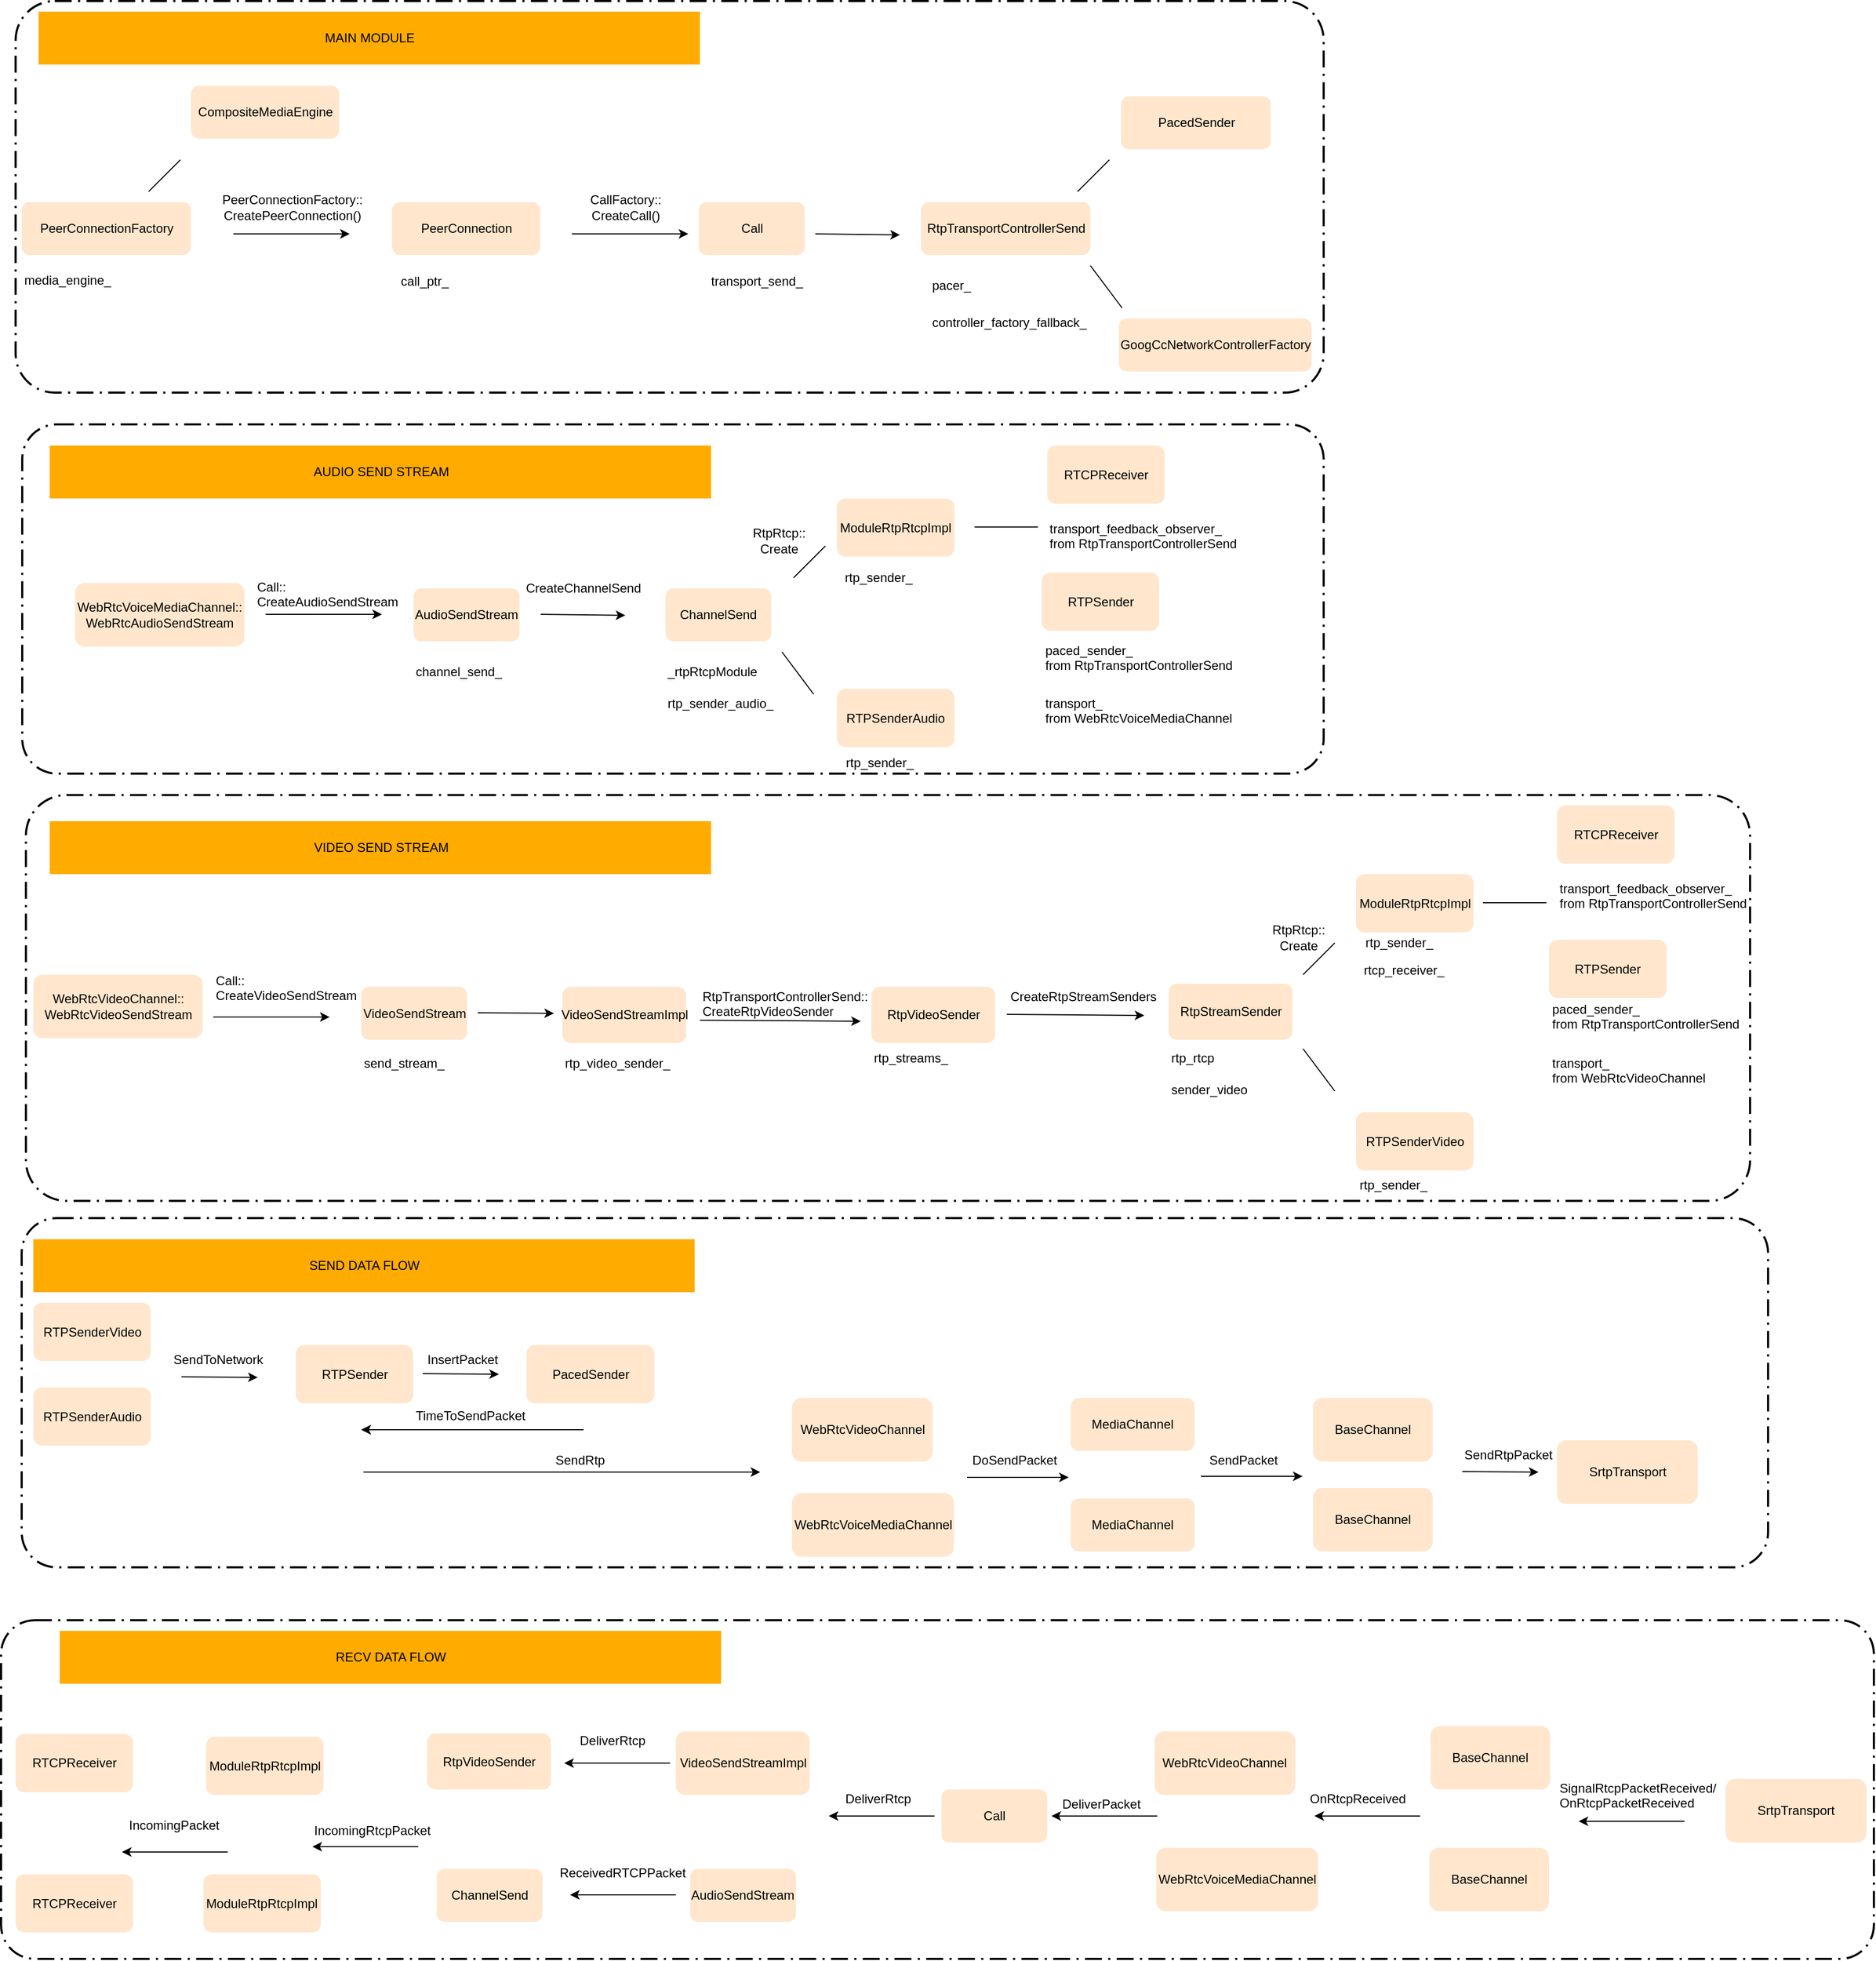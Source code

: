 <mxfile version="13.7.9" type="device" pages="2"><diagram id="dQdD3_Tj8aa86AdCxVo-" name="overview"><mxGraphModel dx="4655" dy="3164" grid="1" gridSize="10" guides="1" tooltips="1" connect="1" arrows="1" fold="1" page="1" pageScale="1" pageWidth="3300" pageHeight="2339" math="0" shadow="0"><root><mxCell id="0"/><mxCell id="1" parent="0"/><mxCell id="ZaaoJQ7_JZJD_8B-3ezo-7" value="" style="rounded=1;arcSize=10;dashed=1;strokeColor=#000000;fillColor=none;gradientColor=none;dashPattern=8 3 1 3;strokeWidth=2;" parent="1" vertex="1"><mxGeometry x="13.75" y="-2240" width="1236.25" height="370" as="geometry"/></mxCell><mxCell id="He-TyxlVRvh9DFmhpU80-111" value="" style="rounded=1;arcSize=10;dashed=1;strokeColor=#000000;fillColor=none;gradientColor=none;dashPattern=8 3 1 3;strokeWidth=2;" parent="1" vertex="1"><mxGeometry x="23.5" y="-1489.75" width="1629.5" height="383.5" as="geometry"/></mxCell><mxCell id="fStNwv67NBkA8sa9q64b-113" value="" style="rounded=1;arcSize=10;dashed=1;strokeColor=#000000;fillColor=none;gradientColor=none;dashPattern=8 3 1 3;strokeWidth=2;" parent="1" vertex="1"><mxGeometry y="-710" width="1770" height="320" as="geometry"/></mxCell><mxCell id="fStNwv67NBkA8sa9q64b-71" value="" style="rounded=1;arcSize=10;dashed=1;strokeColor=#000000;fillColor=none;gradientColor=none;dashPattern=8 3 1 3;strokeWidth=2;" parent="1" vertex="1"><mxGeometry x="19.5" y="-1090" width="1650.5" height="330" as="geometry"/></mxCell><mxCell id="He-TyxlVRvh9DFmhpU80-75" value="" style="rounded=1;arcSize=10;dashed=1;strokeColor=#000000;fillColor=none;gradientColor=none;dashPattern=8 3 1 3;strokeWidth=2;" parent="1" vertex="1"><mxGeometry x="20" y="-1840" width="1230" height="330" as="geometry"/></mxCell><mxCell id="He-TyxlVRvh9DFmhpU80-5" value="PeerConnectionFactory" style="rounded=1;whiteSpace=wrap;html=1;fillColor=#ffe6cc;strokeColor=none;" parent="1" vertex="1"><mxGeometry x="19.5" y="-2050" width="160" height="50" as="geometry"/></mxCell><mxCell id="He-TyxlVRvh9DFmhpU80-6" value="PeerConnection&lt;br&gt;" style="rounded=1;whiteSpace=wrap;html=1;fillColor=#ffe6cc;strokeColor=none;align=center;" parent="1" vertex="1"><mxGeometry x="369.5" y="-2050" width="140" height="50" as="geometry"/></mxCell><mxCell id="He-TyxlVRvh9DFmhpU80-8" value="" style="endArrow=classic;html=1;curved=1;" parent="1" edge="1"><mxGeometry width="50" height="50" relative="1" as="geometry"><mxPoint x="219.5" y="-2020" as="sourcePoint"/><mxPoint x="329.5" y="-2020" as="targetPoint"/></mxGeometry></mxCell><mxCell id="He-TyxlVRvh9DFmhpU80-10" value="PeerConnectionFactory::&lt;br&gt;CreatePeerConnection()" style="text;html=1;align=center;verticalAlign=middle;resizable=0;points=[];autosize=1;" parent="1" vertex="1"><mxGeometry x="199.5" y="-2060" width="150" height="30" as="geometry"/></mxCell><mxCell id="He-TyxlVRvh9DFmhpU80-11" value="Call" style="rounded=1;whiteSpace=wrap;html=1;fillColor=#ffe6cc;strokeColor=none;" parent="1" vertex="1"><mxGeometry x="659.5" y="-2050" width="100" height="50" as="geometry"/></mxCell><mxCell id="He-TyxlVRvh9DFmhpU80-12" value="CallFactory::&lt;br&gt;CreateCall()" style="text;html=1;align=center;verticalAlign=middle;resizable=0;points=[];autosize=1;" parent="1" vertex="1"><mxGeometry x="549.5" y="-2060" width="80" height="30" as="geometry"/></mxCell><mxCell id="He-TyxlVRvh9DFmhpU80-14" value="" style="endArrow=classic;html=1;curved=1;" parent="1" edge="1"><mxGeometry width="50" height="50" relative="1" as="geometry"><mxPoint x="539.5" y="-2020" as="sourcePoint"/><mxPoint x="649.5" y="-2020" as="targetPoint"/></mxGeometry></mxCell><mxCell id="He-TyxlVRvh9DFmhpU80-18" value="call_ptr_" style="text;html=1;align=center;verticalAlign=middle;resizable=0;points=[];autosize=1;" parent="1" vertex="1"><mxGeometry x="369.5" y="-1985" width="60" height="20" as="geometry"/></mxCell><mxCell id="He-TyxlVRvh9DFmhpU80-19" value="RtpTransportControllerSend" style="rounded=1;whiteSpace=wrap;html=1;fillColor=#ffe6cc;strokeColor=none;" parent="1" vertex="1"><mxGeometry x="869.5" y="-2050" width="160" height="50" as="geometry"/></mxCell><mxCell id="He-TyxlVRvh9DFmhpU80-20" value="transport_send_" style="text;html=1;align=center;verticalAlign=middle;resizable=0;points=[];autosize=1;" parent="1" vertex="1"><mxGeometry x="664.25" y="-1985" width="100" height="20" as="geometry"/></mxCell><mxCell id="He-TyxlVRvh9DFmhpU80-21" value="&lt;span style=&quot;text-align: left&quot;&gt;PacedSender&lt;/span&gt;" style="rounded=1;whiteSpace=wrap;html=1;fillColor=#ffe6cc;strokeColor=none;" parent="1" vertex="1"><mxGeometry x="1058.5" y="-2150" width="141.5" height="50" as="geometry"/></mxCell><mxCell id="He-TyxlVRvh9DFmhpU80-23" value="pacer_" style="text;whiteSpace=wrap;html=1;" parent="1" vertex="1"><mxGeometry x="877.5" y="-1985" width="60" height="30" as="geometry"/></mxCell><mxCell id="He-TyxlVRvh9DFmhpU80-24" value="&lt;span style=&quot;text-align: left&quot;&gt;GoogCcNetworkControllerFactory&lt;/span&gt;" style="rounded=1;whiteSpace=wrap;html=1;fillColor=#ffe6cc;strokeColor=none;" parent="1" vertex="1"><mxGeometry x="1056.5" y="-1940" width="182" height="50" as="geometry"/></mxCell><mxCell id="He-TyxlVRvh9DFmhpU80-27" value="controller_factory_fallback_" style="text;whiteSpace=wrap;html=1;" parent="1" vertex="1"><mxGeometry x="877.5" y="-1950" width="170" height="30" as="geometry"/></mxCell><mxCell id="He-TyxlVRvh9DFmhpU80-30" value="" style="endArrow=classic;html=1;curved=1;" parent="1" edge="1"><mxGeometry width="50" height="50" relative="1" as="geometry"><mxPoint x="769.5" y="-2020" as="sourcePoint"/><mxPoint x="849.5" y="-2019" as="targetPoint"/></mxGeometry></mxCell><mxCell id="He-TyxlVRvh9DFmhpU80-34" value="AudioSendStream" style="rounded=1;whiteSpace=wrap;html=1;fillColor=#ffe6cc;strokeColor=none;" parent="1" vertex="1"><mxGeometry x="390" y="-1685" width="100" height="50" as="geometry"/></mxCell><mxCell id="He-TyxlVRvh9DFmhpU80-35" value="media_engine_" style="text;whiteSpace=wrap;html=1;" parent="1" vertex="1"><mxGeometry x="20" y="-1990" width="110" height="30" as="geometry"/></mxCell><mxCell id="He-TyxlVRvh9DFmhpU80-37" value="&lt;span style=&quot;text-align: left&quot;&gt;CompositeMediaEngine&lt;/span&gt;" style="rounded=1;whiteSpace=wrap;html=1;fillColor=#ffe6cc;strokeColor=none;align=center;" parent="1" vertex="1"><mxGeometry x="179.5" y="-2160" width="140" height="50" as="geometry"/></mxCell><mxCell id="He-TyxlVRvh9DFmhpU80-39" value="" style="endArrow=none;html=1;" parent="1" edge="1"><mxGeometry width="50" height="50" relative="1" as="geometry"><mxPoint x="139.5" y="-2060" as="sourcePoint"/><mxPoint x="169.5" y="-2090" as="targetPoint"/></mxGeometry></mxCell><mxCell id="He-TyxlVRvh9DFmhpU80-40" value="" style="endArrow=none;html=1;" parent="1" edge="1"><mxGeometry width="50" height="50" relative="1" as="geometry"><mxPoint x="1017.5" y="-2060" as="sourcePoint"/><mxPoint x="1047.5" y="-2090" as="targetPoint"/></mxGeometry></mxCell><mxCell id="He-TyxlVRvh9DFmhpU80-43" value="" style="endArrow=none;html=1;" parent="1" edge="1"><mxGeometry width="50" height="50" relative="1" as="geometry"><mxPoint x="1029.5" y="-1990" as="sourcePoint"/><mxPoint x="1059.5" y="-1950" as="targetPoint"/></mxGeometry></mxCell><mxCell id="He-TyxlVRvh9DFmhpU80-48" value="WebRtcVoiceMediaChannel::&lt;br&gt;WebRtcAudioSendStream" style="rounded=1;whiteSpace=wrap;html=1;fillColor=#ffe6cc;strokeColor=none;align=center;" parent="1" vertex="1"><mxGeometry x="70" y="-1690" width="160" height="60" as="geometry"/></mxCell><mxCell id="He-TyxlVRvh9DFmhpU80-49" value="Call::&lt;br&gt;CreateAudioSendStream" style="text;whiteSpace=wrap;html=1;" parent="1" vertex="1"><mxGeometry x="240" y="-1700" width="160" height="30" as="geometry"/></mxCell><mxCell id="He-TyxlVRvh9DFmhpU80-50" value="" style="endArrow=classic;html=1;curved=1;" parent="1" edge="1"><mxGeometry width="50" height="50" relative="1" as="geometry"><mxPoint x="250" y="-1660.5" as="sourcePoint"/><mxPoint x="360" y="-1660.5" as="targetPoint"/></mxGeometry></mxCell><mxCell id="He-TyxlVRvh9DFmhpU80-51" value="channel_send_" style="text;whiteSpace=wrap;html=1;" parent="1" vertex="1"><mxGeometry x="390" y="-1620" width="110" height="30" as="geometry"/></mxCell><mxCell id="He-TyxlVRvh9DFmhpU80-52" value="" style="endArrow=classic;html=1;curved=1;" parent="1" edge="1"><mxGeometry width="50" height="50" relative="1" as="geometry"><mxPoint x="510" y="-1660.5" as="sourcePoint"/><mxPoint x="590" y="-1659.5" as="targetPoint"/></mxGeometry></mxCell><mxCell id="He-TyxlVRvh9DFmhpU80-53" value="CreateChannelSend" style="text;html=1;align=center;verticalAlign=middle;resizable=0;points=[];autosize=1;" parent="1" vertex="1"><mxGeometry x="490" y="-1695" width="120" height="20" as="geometry"/></mxCell><mxCell id="He-TyxlVRvh9DFmhpU80-54" value="&lt;span style=&quot;text-align: left&quot;&gt;ChannelSend&lt;/span&gt;" style="rounded=1;whiteSpace=wrap;html=1;fillColor=#ffe6cc;strokeColor=none;" parent="1" vertex="1"><mxGeometry x="628" y="-1685" width="100" height="50" as="geometry"/></mxCell><mxCell id="He-TyxlVRvh9DFmhpU80-57" value="_rtpRtcpModule" style="text;whiteSpace=wrap;html=1;" parent="1" vertex="1"><mxGeometry x="628" y="-1620" width="110" height="30" as="geometry"/></mxCell><mxCell id="He-TyxlVRvh9DFmhpU80-58" value="rtp_sender_audio_" style="text;whiteSpace=wrap;html=1;" parent="1" vertex="1"><mxGeometry x="628" y="-1590" width="130" height="30" as="geometry"/></mxCell><mxCell id="He-TyxlVRvh9DFmhpU80-59" value="&lt;div style=&quot;text-align: left&quot;&gt;&lt;span&gt;ModuleRtpRtcpImpl&lt;/span&gt;&lt;/div&gt;" style="rounded=1;whiteSpace=wrap;html=1;fillColor=#ffe6cc;strokeColor=none;" parent="1" vertex="1"><mxGeometry x="790" y="-1770" width="111" height="55" as="geometry"/></mxCell><mxCell id="He-TyxlVRvh9DFmhpU80-61" value="RtpRtcp::&lt;br&gt;Create" style="text;html=1;align=center;verticalAlign=middle;resizable=0;points=[];autosize=1;" parent="1" vertex="1"><mxGeometry x="700" y="-1745" width="70" height="30" as="geometry"/></mxCell><mxCell id="He-TyxlVRvh9DFmhpU80-63" value="&lt;div style=&quot;text-align: left&quot;&gt;RTPSenderAudio&lt;br&gt;&lt;/div&gt;" style="rounded=1;whiteSpace=wrap;html=1;fillColor=#ffe6cc;strokeColor=none;" parent="1" vertex="1"><mxGeometry x="790" y="-1590" width="111" height="55" as="geometry"/></mxCell><mxCell id="He-TyxlVRvh9DFmhpU80-65" value="" style="endArrow=none;html=1;" parent="1" edge="1"><mxGeometry width="50" height="50" relative="1" as="geometry"><mxPoint x="749" y="-1695" as="sourcePoint"/><mxPoint x="779" y="-1725" as="targetPoint"/></mxGeometry></mxCell><mxCell id="He-TyxlVRvh9DFmhpU80-66" value="" style="endArrow=none;html=1;" parent="1" edge="1"><mxGeometry width="50" height="50" relative="1" as="geometry"><mxPoint x="738" y="-1625" as="sourcePoint"/><mxPoint x="768" y="-1585" as="targetPoint"/></mxGeometry></mxCell><mxCell id="He-TyxlVRvh9DFmhpU80-67" value="rtp_sender_" style="text;html=1;align=center;verticalAlign=middle;resizable=0;points=[];autosize=1;" parent="1" vertex="1"><mxGeometry x="789" y="-1705" width="80" height="20" as="geometry"/></mxCell><mxCell id="He-TyxlVRvh9DFmhpU80-69" value="&lt;div style=&quot;text-align: left&quot;&gt;RTPSender&lt;br&gt;&lt;/div&gt;" style="rounded=1;whiteSpace=wrap;html=1;fillColor=#ffe6cc;strokeColor=none;" parent="1" vertex="1"><mxGeometry x="983.5" y="-1700" width="111" height="55" as="geometry"/></mxCell><mxCell id="He-TyxlVRvh9DFmhpU80-72" value="" style="endArrow=none;html=1;" parent="1" edge="1"><mxGeometry width="50" height="50" relative="1" as="geometry"><mxPoint x="920" y="-1743" as="sourcePoint"/><mxPoint x="980" y="-1743" as="targetPoint"/></mxGeometry></mxCell><mxCell id="He-TyxlVRvh9DFmhpU80-73" value="paced_sender_ from&amp;nbsp;&lt;span style=&quot;text-align: center&quot;&gt;RtpTransportControllerSend&lt;/span&gt;" style="text;whiteSpace=wrap;html=1;" parent="1" vertex="1"><mxGeometry x="984.5" y="-1640" width="189" height="30" as="geometry"/></mxCell><mxCell id="He-TyxlVRvh9DFmhpU80-76" value="WebRtcVideoChannel::&lt;br&gt;WebRtcVideoSendStream" style="rounded=1;whiteSpace=wrap;html=1;fillColor=#ffe6cc;strokeColor=none;align=center;" parent="1" vertex="1"><mxGeometry x="30.5" y="-1320" width="160" height="60" as="geometry"/></mxCell><mxCell id="He-TyxlVRvh9DFmhpU80-77" value="" style="endArrow=classic;html=1;curved=1;" parent="1" edge="1"><mxGeometry width="50" height="50" relative="1" as="geometry"><mxPoint x="200.5" y="-1280" as="sourcePoint"/><mxPoint x="310.5" y="-1280" as="targetPoint"/></mxGeometry></mxCell><mxCell id="He-TyxlVRvh9DFmhpU80-78" value="Call::&lt;br&gt;CreateVideoSendStream" style="text;whiteSpace=wrap;html=1;" parent="1" vertex="1"><mxGeometry x="200.5" y="-1328" width="150" height="30" as="geometry"/></mxCell><mxCell id="He-TyxlVRvh9DFmhpU80-79" value="VideoSendStream" style="rounded=1;whiteSpace=wrap;html=1;fillColor=#ffe6cc;strokeColor=none;" parent="1" vertex="1"><mxGeometry x="340.5" y="-1308.5" width="100" height="50" as="geometry"/></mxCell><mxCell id="He-TyxlVRvh9DFmhpU80-80" value="send_stream_" style="text;whiteSpace=wrap;html=1;" parent="1" vertex="1"><mxGeometry x="340.5" y="-1250" width="100" height="30" as="geometry"/></mxCell><mxCell id="He-TyxlVRvh9DFmhpU80-82" value="VideoSendStreamImpl" style="rounded=1;whiteSpace=wrap;html=1;fillColor=#ffe6cc;strokeColor=none;" parent="1" vertex="1"><mxGeometry x="530.5" y="-1308.5" width="117" height="53" as="geometry"/></mxCell><mxCell id="He-TyxlVRvh9DFmhpU80-83" value="rtp_video_sender_" style="text;whiteSpace=wrap;html=1;" parent="1" vertex="1"><mxGeometry x="530.5" y="-1250" width="120" height="30" as="geometry"/></mxCell><mxCell id="He-TyxlVRvh9DFmhpU80-84" value="" style="endArrow=classic;html=1;curved=1;" parent="1" edge="1"><mxGeometry width="50" height="50" relative="1" as="geometry"><mxPoint x="450.5" y="-1284" as="sourcePoint"/><mxPoint x="522.5" y="-1283.5" as="targetPoint"/></mxGeometry></mxCell><mxCell id="He-TyxlVRvh9DFmhpU80-85" value="RtpVideoSender" style="rounded=1;whiteSpace=wrap;html=1;fillColor=#ffe6cc;strokeColor=none;" parent="1" vertex="1"><mxGeometry x="822.5" y="-1308.5" width="117" height="53" as="geometry"/></mxCell><mxCell id="He-TyxlVRvh9DFmhpU80-87" value="RtpTransportControllerSend::&lt;br&gt;CreateRtpVideoSender" style="text;whiteSpace=wrap;html=1;" parent="1" vertex="1"><mxGeometry x="660.5" y="-1313" width="160" height="30" as="geometry"/></mxCell><mxCell id="He-TyxlVRvh9DFmhpU80-88" value="" style="endArrow=classic;html=1;curved=1;" parent="1" edge="1"><mxGeometry width="50" height="50" relative="1" as="geometry"><mxPoint x="660.5" y="-1277" as="sourcePoint"/><mxPoint x="812.5" y="-1276" as="targetPoint"/></mxGeometry></mxCell><mxCell id="He-TyxlVRvh9DFmhpU80-89" value="rtp_streams_" style="text;whiteSpace=wrap;html=1;" parent="1" vertex="1"><mxGeometry x="822.5" y="-1255.5" width="100" height="30" as="geometry"/></mxCell><mxCell id="He-TyxlVRvh9DFmhpU80-90" value="rtp_sender_" style="text;html=1;align=center;verticalAlign=middle;resizable=0;points=[];autosize=1;" parent="1" vertex="1"><mxGeometry x="790" y="-1530" width="80" height="20" as="geometry"/></mxCell><mxCell id="He-TyxlVRvh9DFmhpU80-93" value="CreateRtpStreamSenders" style="text;whiteSpace=wrap;html=1;" parent="1" vertex="1"><mxGeometry x="951.5" y="-1313" width="160" height="30" as="geometry"/></mxCell><mxCell id="He-TyxlVRvh9DFmhpU80-94" value="" style="endArrow=classic;html=1;curved=1;" parent="1" edge="1"><mxGeometry width="50" height="50" relative="1" as="geometry"><mxPoint x="950.5" y="-1282.5" as="sourcePoint"/><mxPoint x="1080.5" y="-1281.5" as="targetPoint"/></mxGeometry></mxCell><mxCell id="He-TyxlVRvh9DFmhpU80-95" value="RtpStreamSender" style="rounded=1;whiteSpace=wrap;html=1;fillColor=#ffe6cc;strokeColor=none;" parent="1" vertex="1"><mxGeometry x="1103.5" y="-1311.5" width="117" height="53" as="geometry"/></mxCell><mxCell id="He-TyxlVRvh9DFmhpU80-96" value="rtp_rtcp" style="text;whiteSpace=wrap;html=1;" parent="1" vertex="1"><mxGeometry x="1103.5" y="-1255.5" width="70" height="30" as="geometry"/></mxCell><mxCell id="He-TyxlVRvh9DFmhpU80-97" value="sender_video" style="text;whiteSpace=wrap;html=1;" parent="1" vertex="1"><mxGeometry x="1103.5" y="-1225.5" width="100" height="30" as="geometry"/></mxCell><mxCell id="He-TyxlVRvh9DFmhpU80-98" value="&lt;div style=&quot;text-align: left&quot;&gt;&lt;span&gt;ModuleRtpRtcpImpl&lt;/span&gt;&lt;/div&gt;" style="rounded=1;whiteSpace=wrap;html=1;fillColor=#ffe6cc;strokeColor=none;" parent="1" vertex="1"><mxGeometry x="1280.5" y="-1415" width="111" height="55" as="geometry"/></mxCell><mxCell id="He-TyxlVRvh9DFmhpU80-99" value="&lt;div style=&quot;text-align: left&quot;&gt;RTPSenderVideo&lt;br&gt;&lt;/div&gt;" style="rounded=1;whiteSpace=wrap;html=1;fillColor=#ffe6cc;strokeColor=none;" parent="1" vertex="1"><mxGeometry x="1280.5" y="-1190" width="111" height="55" as="geometry"/></mxCell><mxCell id="He-TyxlVRvh9DFmhpU80-100" value="rtp_sender_" style="text;whiteSpace=wrap;html=1;" parent="1" vertex="1"><mxGeometry x="1281.5" y="-1135" width="90" height="30" as="geometry"/></mxCell><mxCell id="He-TyxlVRvh9DFmhpU80-101" value="rtp_sender_" style="text;html=1;align=center;verticalAlign=middle;resizable=0;points=[];autosize=1;" parent="1" vertex="1"><mxGeometry x="1280.5" y="-1360" width="80" height="20" as="geometry"/></mxCell><mxCell id="He-TyxlVRvh9DFmhpU80-102" value="" style="endArrow=none;html=1;" parent="1" edge="1"><mxGeometry width="50" height="50" relative="1" as="geometry"><mxPoint x="1400.5" y="-1388" as="sourcePoint"/><mxPoint x="1460.5" y="-1388" as="targetPoint"/></mxGeometry></mxCell><mxCell id="He-TyxlVRvh9DFmhpU80-103" value="&lt;div style=&quot;text-align: left&quot;&gt;RTPSender&lt;br&gt;&lt;/div&gt;" style="rounded=1;whiteSpace=wrap;html=1;fillColor=#ffe6cc;strokeColor=none;" parent="1" vertex="1"><mxGeometry x="1463" y="-1353" width="111" height="55" as="geometry"/></mxCell><mxCell id="He-TyxlVRvh9DFmhpU80-104" value="paced_sender_ from&amp;nbsp;&lt;span style=&quot;text-align: center&quot;&gt;RtpTransportControllerSend&lt;/span&gt;" style="text;whiteSpace=wrap;html=1;" parent="1" vertex="1"><mxGeometry x="1464" y="-1301.5" width="189" height="30" as="geometry"/></mxCell><mxCell id="He-TyxlVRvh9DFmhpU80-105" value="" style="endArrow=none;html=1;" parent="1" edge="1"><mxGeometry width="50" height="50" relative="1" as="geometry"><mxPoint x="1230.5" y="-1320" as="sourcePoint"/><mxPoint x="1260.5" y="-1350" as="targetPoint"/></mxGeometry></mxCell><mxCell id="He-TyxlVRvh9DFmhpU80-106" value="" style="endArrow=none;html=1;" parent="1" edge="1"><mxGeometry width="50" height="50" relative="1" as="geometry"><mxPoint x="1230.5" y="-1250" as="sourcePoint"/><mxPoint x="1260.5" y="-1210" as="targetPoint"/></mxGeometry></mxCell><mxCell id="He-TyxlVRvh9DFmhpU80-108" value="RtpRtcp::&lt;br&gt;Create" style="text;html=1;align=center;verticalAlign=middle;resizable=0;points=[];autosize=1;" parent="1" vertex="1"><mxGeometry x="1190.5" y="-1370" width="70" height="30" as="geometry"/></mxCell><mxCell id="6KqL4VmwNoVeYa3nTqbo-1" value="transport_&lt;br&gt;from&amp;nbsp;WebRtcVoiceMediaChannel" style="text;whiteSpace=wrap;html=1;" parent="1" vertex="1"><mxGeometry x="984.5" y="-1590" width="110" height="30" as="geometry"/></mxCell><mxCell id="6KqL4VmwNoVeYa3nTqbo-4" value="transport_&lt;br&gt;from&amp;nbsp;WebRtcVideoChannel" style="text;whiteSpace=wrap;html=1;" parent="1" vertex="1"><mxGeometry x="1464" y="-1250" width="110" height="30" as="geometry"/></mxCell><mxCell id="fStNwv67NBkA8sa9q64b-1" value="SEND DATA FLOW" style="rounded=0;fillColor=#FFAB00;strokeColor=none;html=1" parent="1" vertex="1"><mxGeometry x="30.5" y="-1070" width="625" height="50" as="geometry"/></mxCell><mxCell id="fStNwv67NBkA8sa9q64b-4" value="&lt;div style=&quot;text-align: left&quot;&gt;RTPSenderAudio&lt;br&gt;&lt;/div&gt;" style="rounded=1;whiteSpace=wrap;html=1;fillColor=#ffe6cc;strokeColor=none;" parent="1" vertex="1"><mxGeometry x="30.5" y="-930" width="111" height="55" as="geometry"/></mxCell><mxCell id="fStNwv67NBkA8sa9q64b-5" value="&lt;div style=&quot;text-align: left&quot;&gt;RTPSenderVideo&lt;br&gt;&lt;/div&gt;" style="rounded=1;whiteSpace=wrap;html=1;fillColor=#ffe6cc;strokeColor=none;" parent="1" vertex="1"><mxGeometry x="30.5" y="-1010" width="111" height="55" as="geometry"/></mxCell><mxCell id="fStNwv67NBkA8sa9q64b-6" value="" style="endArrow=classic;html=1;curved=1;" parent="1" edge="1"><mxGeometry width="50" height="50" relative="1" as="geometry"><mxPoint x="170.5" y="-940" as="sourcePoint"/><mxPoint x="242.5" y="-939.5" as="targetPoint"/></mxGeometry></mxCell><mxCell id="fStNwv67NBkA8sa9q64b-7" value="&lt;div style=&quot;text-align: left&quot;&gt;RTPSender&lt;br&gt;&lt;/div&gt;" style="rounded=1;whiteSpace=wrap;html=1;fillColor=#ffe6cc;strokeColor=none;" parent="1" vertex="1"><mxGeometry x="278.5" y="-970" width="111" height="55" as="geometry"/></mxCell><mxCell id="fStNwv67NBkA8sa9q64b-8" value="SendToNetwork" style="text;whiteSpace=wrap;html=1;" parent="1" vertex="1"><mxGeometry x="160.5" y="-970" width="110" height="30" as="geometry"/></mxCell><mxCell id="fStNwv67NBkA8sa9q64b-9" value="&lt;span style=&quot;text-align: left&quot;&gt;PacedSender&lt;/span&gt;" style="rounded=1;whiteSpace=wrap;html=1;fillColor=#ffe6cc;strokeColor=none;" parent="1" vertex="1"><mxGeometry x="496.5" y="-970" width="121" height="55" as="geometry"/></mxCell><mxCell id="fStNwv67NBkA8sa9q64b-10" value="" style="endArrow=classic;html=1;curved=1;" parent="1" edge="1"><mxGeometry width="50" height="50" relative="1" as="geometry"><mxPoint x="398.5" y="-943" as="sourcePoint"/><mxPoint x="470.5" y="-942.5" as="targetPoint"/></mxGeometry></mxCell><mxCell id="fStNwv67NBkA8sa9q64b-12" value="InsertPacket" style="text;whiteSpace=wrap;html=1;" parent="1" vertex="1"><mxGeometry x="400.5" y="-970" width="80" height="30" as="geometry"/></mxCell><mxCell id="fStNwv67NBkA8sa9q64b-17" value="" style="endArrow=classic;html=1;" parent="1" edge="1"><mxGeometry width="50" height="50" relative="1" as="geometry"><mxPoint x="480.5" y="-890" as="sourcePoint"/><mxPoint x="340.5" y="-890" as="targetPoint"/></mxGeometry></mxCell><mxCell id="fStNwv67NBkA8sa9q64b-18" value="TimeToSendPacket" style="text;whiteSpace=wrap;html=1;" parent="1" vertex="1"><mxGeometry x="390" y="-917.5" width="130" height="30" as="geometry"/></mxCell><mxCell id="fStNwv67NBkA8sa9q64b-19" value="" style="endArrow=classic;html=1;" parent="1" edge="1"><mxGeometry width="50" height="50" relative="1" as="geometry"><mxPoint x="550.5" y="-890" as="sourcePoint"/><mxPoint x="340.5" y="-890" as="targetPoint"/></mxGeometry></mxCell><mxCell id="fStNwv67NBkA8sa9q64b-21" value="&lt;span style=&quot;text-align: left&quot;&gt;WebRtcVideoChannel&lt;/span&gt;" style="rounded=1;whiteSpace=wrap;html=1;fillColor=#ffe6cc;strokeColor=none;" parent="1" vertex="1"><mxGeometry x="747.5" y="-920" width="133" height="60" as="geometry"/></mxCell><mxCell id="fStNwv67NBkA8sa9q64b-22" value="&lt;div style=&quot;text-align: left&quot;&gt;&lt;span&gt;WebRtcVoiceMediaChannel&lt;/span&gt;&lt;/div&gt;" style="rounded=1;whiteSpace=wrap;html=1;fillColor=#ffe6cc;strokeColor=none;" parent="1" vertex="1"><mxGeometry x="747.5" y="-830" width="153" height="60" as="geometry"/></mxCell><mxCell id="fStNwv67NBkA8sa9q64b-25" value="" style="endArrow=classic;html=1;" parent="1" edge="1"><mxGeometry width="50" height="50" relative="1" as="geometry"><mxPoint x="342.5" y="-850" as="sourcePoint"/><mxPoint x="717.5" y="-850" as="targetPoint"/></mxGeometry></mxCell><mxCell id="fStNwv67NBkA8sa9q64b-26" value="SendRtp" style="text;whiteSpace=wrap;html=1;" parent="1" vertex="1"><mxGeometry x="522" y="-875" width="70" height="30" as="geometry"/></mxCell><mxCell id="fStNwv67NBkA8sa9q64b-27" value="&lt;div style=&quot;text-align: left&quot;&gt;&lt;span&gt;MediaChannel&lt;/span&gt;&lt;/div&gt;" style="rounded=1;whiteSpace=wrap;html=1;fillColor=#ffe6cc;strokeColor=none;" parent="1" vertex="1"><mxGeometry x="1011" y="-825" width="117" height="50" as="geometry"/></mxCell><mxCell id="fStNwv67NBkA8sa9q64b-31" value="" style="endArrow=classic;html=1;" parent="1" edge="1"><mxGeometry width="50" height="50" relative="1" as="geometry"><mxPoint x="913" y="-845" as="sourcePoint"/><mxPoint x="1009" y="-845" as="targetPoint"/></mxGeometry></mxCell><mxCell id="fStNwv67NBkA8sa9q64b-32" value="DoSendPacket" style="text;whiteSpace=wrap;html=1;" parent="1" vertex="1"><mxGeometry x="916" y="-875" width="110" height="30" as="geometry"/></mxCell><mxCell id="fStNwv67NBkA8sa9q64b-34" value="" style="endArrow=classic;html=1;" parent="1" edge="1"><mxGeometry width="50" height="50" relative="1" as="geometry"><mxPoint x="1134" y="-846" as="sourcePoint"/><mxPoint x="1230" y="-846" as="targetPoint"/></mxGeometry></mxCell><mxCell id="fStNwv67NBkA8sa9q64b-35" value="SendPacket" style="text;whiteSpace=wrap;html=1;" parent="1" vertex="1"><mxGeometry x="1140" y="-875" width="110" height="30" as="geometry"/></mxCell><mxCell id="fStNwv67NBkA8sa9q64b-39" value="&lt;div style=&quot;text-align: left&quot;&gt;SrtpTransport&lt;br&gt;&lt;/div&gt;" style="rounded=1;whiteSpace=wrap;html=1;fillColor=#ffe6cc;strokeColor=none;" parent="1" vertex="1"><mxGeometry x="1470.5" y="-880" width="133" height="60" as="geometry"/></mxCell><mxCell id="fStNwv67NBkA8sa9q64b-40" value="" style="endArrow=classic;html=1;curved=1;" parent="1" edge="1"><mxGeometry width="50" height="50" relative="1" as="geometry"><mxPoint x="1381" y="-850.5" as="sourcePoint"/><mxPoint x="1453" y="-850" as="targetPoint"/></mxGeometry></mxCell><mxCell id="fStNwv67NBkA8sa9q64b-41" value="SendRtpPacket" style="text;whiteSpace=wrap;html=1;" parent="1" vertex="1"><mxGeometry x="1381" y="-880" width="110" height="30" as="geometry"/></mxCell><mxCell id="fStNwv67NBkA8sa9q64b-42" value="RECV DATA FLOW" style="rounded=0;fillColor=#FFAB00;strokeColor=none;html=1" parent="1" vertex="1"><mxGeometry x="55.5" y="-700" width="625" height="50" as="geometry"/></mxCell><mxCell id="fStNwv67NBkA8sa9q64b-43" value="&lt;div style=&quot;text-align: left&quot;&gt;&lt;span&gt;MediaChannel&lt;/span&gt;&lt;/div&gt;" style="rounded=1;whiteSpace=wrap;html=1;fillColor=#ffe6cc;strokeColor=none;" parent="1" vertex="1"><mxGeometry x="1011" y="-920" width="117" height="50" as="geometry"/></mxCell><mxCell id="fStNwv67NBkA8sa9q64b-44" value="&lt;div style=&quot;text-align: left&quot;&gt;BaseChannel&lt;br&gt;&lt;/div&gt;" style="rounded=1;whiteSpace=wrap;html=1;fillColor=#ffe6cc;strokeColor=none;" parent="1" vertex="1"><mxGeometry x="1240" y="-920" width="113" height="60" as="geometry"/></mxCell><mxCell id="fStNwv67NBkA8sa9q64b-56" value="&lt;span style=&quot;text-align: left&quot;&gt;WebRtcVideoChannel&lt;/span&gt;" style="rounded=1;whiteSpace=wrap;html=1;fillColor=#ffe6cc;strokeColor=none;" parent="1" vertex="1"><mxGeometry x="1090.25" y="-605" width="133" height="60" as="geometry"/></mxCell><mxCell id="fStNwv67NBkA8sa9q64b-57" value="&lt;div style=&quot;text-align: left&quot;&gt;&lt;span&gt;WebRtcVoiceMediaChannel&lt;/span&gt;&lt;/div&gt;" style="rounded=1;whiteSpace=wrap;html=1;fillColor=#ffe6cc;strokeColor=none;" parent="1" vertex="1"><mxGeometry x="1091.75" y="-495" width="153" height="60" as="geometry"/></mxCell><mxCell id="fStNwv67NBkA8sa9q64b-66" value="&lt;div style=&quot;text-align: left&quot;&gt;SrtpTransport&lt;br&gt;&lt;/div&gt;" style="rounded=1;whiteSpace=wrap;html=1;fillColor=#ffe6cc;strokeColor=none;" parent="1" vertex="1"><mxGeometry x="1630" y="-560" width="133" height="60" as="geometry"/></mxCell><mxCell id="fStNwv67NBkA8sa9q64b-72" value="VIDEO SEND STREAM" style="rounded=0;fillColor=#FFAB00;strokeColor=none;html=1" parent="1" vertex="1"><mxGeometry x="46" y="-1465" width="625" height="50" as="geometry"/></mxCell><mxCell id="fStNwv67NBkA8sa9q64b-73" value="AUDIO SEND STREAM" style="rounded=0;fillColor=#FFAB00;strokeColor=none;html=1" parent="1" vertex="1"><mxGeometry x="46" y="-1820" width="625" height="50" as="geometry"/></mxCell><mxCell id="fStNwv67NBkA8sa9q64b-76" value="SignalRtcpPacketReceived/&lt;br&gt;OnRtcpPacketReceived" style="text;whiteSpace=wrap;html=1;" parent="1" vertex="1"><mxGeometry x="1470.5" y="-565" width="149.5" height="30" as="geometry"/></mxCell><mxCell id="fStNwv67NBkA8sa9q64b-81" value="&lt;div style=&quot;text-align: left&quot;&gt;BaseChannel&lt;br&gt;&lt;/div&gt;" style="rounded=1;whiteSpace=wrap;html=1;fillColor=#ffe6cc;strokeColor=none;" parent="1" vertex="1"><mxGeometry x="1240" y="-835" width="113" height="60" as="geometry"/></mxCell><mxCell id="fStNwv67NBkA8sa9q64b-82" value="&lt;div style=&quot;text-align: left&quot;&gt;BaseChannel&lt;br&gt;&lt;/div&gt;" style="rounded=1;whiteSpace=wrap;html=1;fillColor=#ffe6cc;strokeColor=none;" parent="1" vertex="1"><mxGeometry x="1351" y="-610" width="113" height="60" as="geometry"/></mxCell><mxCell id="fStNwv67NBkA8sa9q64b-83" value="&lt;div style=&quot;text-align: left&quot;&gt;BaseChannel&lt;br&gt;&lt;/div&gt;" style="rounded=1;whiteSpace=wrap;html=1;fillColor=#ffe6cc;strokeColor=none;" parent="1" vertex="1"><mxGeometry x="1350" y="-495" width="113" height="60" as="geometry"/></mxCell><mxCell id="fStNwv67NBkA8sa9q64b-84" value="" style="endArrow=classic;html=1;" parent="1" edge="1"><mxGeometry width="50" height="50" relative="1" as="geometry"><mxPoint x="1591" y="-520" as="sourcePoint"/><mxPoint x="1491" y="-520" as="targetPoint"/></mxGeometry></mxCell><mxCell id="fStNwv67NBkA8sa9q64b-85" value="" style="endArrow=classic;html=1;" parent="1" edge="1"><mxGeometry width="50" height="50" relative="1" as="geometry"><mxPoint x="1341.25" y="-525" as="sourcePoint"/><mxPoint x="1241.25" y="-525" as="targetPoint"/></mxGeometry></mxCell><mxCell id="fStNwv67NBkA8sa9q64b-86" value="OnRtcpReceived" style="text;whiteSpace=wrap;html=1;" parent="1" vertex="1"><mxGeometry x="1234.75" y="-555" width="120" height="30" as="geometry"/></mxCell><mxCell id="fStNwv67NBkA8sa9q64b-87" value="Call" style="rounded=1;whiteSpace=wrap;html=1;fillColor=#ffe6cc;strokeColor=none;" parent="1" vertex="1"><mxGeometry x="888.75" y="-550" width="100" height="50" as="geometry"/></mxCell><mxCell id="fStNwv67NBkA8sa9q64b-88" value="" style="endArrow=classic;html=1;" parent="1" edge="1"><mxGeometry width="50" height="50" relative="1" as="geometry"><mxPoint x="1092.75" y="-525" as="sourcePoint"/><mxPoint x="992.75" y="-525" as="targetPoint"/></mxGeometry></mxCell><mxCell id="fStNwv67NBkA8sa9q64b-89" style="edgeStyle=orthogonalEdgeStyle;curved=1;orthogonalLoop=1;jettySize=auto;html=1;exitX=0.5;exitY=1;exitDx=0;exitDy=0;" parent="1" source="fStNwv67NBkA8sa9q64b-87" target="fStNwv67NBkA8sa9q64b-87" edge="1"><mxGeometry relative="1" as="geometry"/></mxCell><mxCell id="fStNwv67NBkA8sa9q64b-90" value="DeliverPacket" style="text;whiteSpace=wrap;html=1;" parent="1" vertex="1"><mxGeometry x="1001.25" y="-550" width="100" height="30" as="geometry"/></mxCell><mxCell id="fStNwv67NBkA8sa9q64b-91" value="VideoSendStreamImpl" style="rounded=1;whiteSpace=wrap;html=1;fillColor=#ffe6cc;strokeColor=none;" parent="1" vertex="1"><mxGeometry x="637.75" y="-605" width="126.5" height="60" as="geometry"/></mxCell><mxCell id="fStNwv67NBkA8sa9q64b-92" value="AudioSendStream" style="rounded=1;whiteSpace=wrap;html=1;fillColor=#ffe6cc;strokeColor=none;" parent="1" vertex="1"><mxGeometry x="651.25" y="-475" width="100" height="50" as="geometry"/></mxCell><mxCell id="fStNwv67NBkA8sa9q64b-93" value="" style="endArrow=classic;html=1;" parent="1" edge="1"><mxGeometry width="50" height="50" relative="1" as="geometry"><mxPoint x="882.25" y="-525" as="sourcePoint"/><mxPoint x="782.25" y="-525" as="targetPoint"/></mxGeometry></mxCell><mxCell id="fStNwv67NBkA8sa9q64b-94" value="DeliverRtcp" style="text;whiteSpace=wrap;html=1;" parent="1" vertex="1"><mxGeometry x="795.75" y="-555" width="77" height="30" as="geometry"/></mxCell><mxCell id="fStNwv67NBkA8sa9q64b-95" value="&lt;span style=&quot;text-align: left&quot;&gt;ChannelSend&lt;/span&gt;" style="rounded=1;whiteSpace=wrap;html=1;fillColor=#ffe6cc;strokeColor=none;" parent="1" vertex="1"><mxGeometry x="411.75" y="-475" width="100" height="50" as="geometry"/></mxCell><mxCell id="fStNwv67NBkA8sa9q64b-96" value="ReceivedRTCPPacket" style="text;whiteSpace=wrap;html=1;" parent="1" vertex="1"><mxGeometry x="526.25" y="-485" width="125" height="30" as="geometry"/></mxCell><mxCell id="fStNwv67NBkA8sa9q64b-97" value="" style="endArrow=classic;html=1;" parent="1" edge="1"><mxGeometry width="50" height="50" relative="1" as="geometry"><mxPoint x="637.75" y="-450.5" as="sourcePoint"/><mxPoint x="537.75" y="-450.5" as="targetPoint"/></mxGeometry></mxCell><mxCell id="fStNwv67NBkA8sa9q64b-98" value="RtpVideoSender" style="rounded=1;whiteSpace=wrap;html=1;fillColor=#ffe6cc;strokeColor=none;" parent="1" vertex="1"><mxGeometry x="402.75" y="-603" width="117" height="53" as="geometry"/></mxCell><mxCell id="fStNwv67NBkA8sa9q64b-99" value="" style="endArrow=classic;html=1;" parent="1" edge="1"><mxGeometry width="50" height="50" relative="1" as="geometry"><mxPoint x="632.25" y="-575" as="sourcePoint"/><mxPoint x="532.25" y="-575" as="targetPoint"/></mxGeometry></mxCell><mxCell id="fStNwv67NBkA8sa9q64b-100" value="DeliverRtcp" style="text;whiteSpace=wrap;html=1;" parent="1" vertex="1"><mxGeometry x="544.75" y="-610" width="77" height="30" as="geometry"/></mxCell><mxCell id="fStNwv67NBkA8sa9q64b-101" value="&lt;div style=&quot;text-align: left&quot;&gt;&lt;span&gt;ModuleRtpRtcpImpl&lt;/span&gt;&lt;/div&gt;" style="rounded=1;whiteSpace=wrap;html=1;fillColor=#ffe6cc;strokeColor=none;" parent="1" vertex="1"><mxGeometry x="193.75" y="-600" width="111" height="55" as="geometry"/></mxCell><mxCell id="fStNwv67NBkA8sa9q64b-102" value="&lt;div style=&quot;text-align: left&quot;&gt;&lt;span&gt;ModuleRtpRtcpImpl&lt;/span&gt;&lt;/div&gt;" style="rounded=1;whiteSpace=wrap;html=1;fillColor=#ffe6cc;strokeColor=none;" parent="1" vertex="1"><mxGeometry x="191.25" y="-470" width="111" height="55" as="geometry"/></mxCell><mxCell id="fStNwv67NBkA8sa9q64b-103" value="IncomingRtcpPacket" style="text;whiteSpace=wrap;html=1;" parent="1" vertex="1"><mxGeometry x="294.25" y="-525" width="77" height="30" as="geometry"/></mxCell><mxCell id="fStNwv67NBkA8sa9q64b-104" value="" style="endArrow=classic;html=1;" parent="1" edge="1"><mxGeometry width="50" height="50" relative="1" as="geometry"><mxPoint x="394.25" y="-496" as="sourcePoint"/><mxPoint x="294.25" y="-496" as="targetPoint"/></mxGeometry></mxCell><mxCell id="fStNwv67NBkA8sa9q64b-106" value="IncomingPacket" style="text;whiteSpace=wrap;html=1;" parent="1" vertex="1"><mxGeometry x="118.75" y="-530" width="110" height="30" as="geometry"/></mxCell><mxCell id="fStNwv67NBkA8sa9q64b-107" value="&lt;div style=&quot;text-align: left&quot;&gt;RTCPReceiver&lt;br&gt;&lt;/div&gt;" style="rounded=1;whiteSpace=wrap;html=1;fillColor=#ffe6cc;strokeColor=none;" parent="1" vertex="1"><mxGeometry x="13.75" y="-602.5" width="111" height="55" as="geometry"/></mxCell><mxCell id="fStNwv67NBkA8sa9q64b-110" value="&lt;div style=&quot;text-align: left&quot;&gt;RTCPReceiver&lt;br&gt;&lt;/div&gt;" style="rounded=1;whiteSpace=wrap;html=1;fillColor=#ffe6cc;strokeColor=none;" parent="1" vertex="1"><mxGeometry x="13.75" y="-470" width="111" height="55" as="geometry"/></mxCell><mxCell id="fStNwv67NBkA8sa9q64b-112" value="" style="endArrow=classic;html=1;" parent="1" edge="1"><mxGeometry width="50" height="50" relative="1" as="geometry"><mxPoint x="214.25" y="-491" as="sourcePoint"/><mxPoint x="114.25" y="-491" as="targetPoint"/></mxGeometry></mxCell><mxCell id="ZaaoJQ7_JZJD_8B-3ezo-1" value="rtcp_receiver_" style="text;whiteSpace=wrap;html=1;" parent="1" vertex="1"><mxGeometry x="1286" y="-1338.5" width="100" height="30" as="geometry"/></mxCell><mxCell id="ZaaoJQ7_JZJD_8B-3ezo-3" value="&lt;div style=&quot;text-align: left&quot;&gt;RTCPReceiver&lt;br&gt;&lt;/div&gt;" style="rounded=1;whiteSpace=wrap;html=1;fillColor=#ffe6cc;strokeColor=none;" parent="1" vertex="1"><mxGeometry x="1470.5" y="-1480" width="111" height="55" as="geometry"/></mxCell><mxCell id="ZaaoJQ7_JZJD_8B-3ezo-4" value="transport_feedback_observer_&lt;br&gt;from&amp;nbsp;RtpTransportControllerSend" style="text;whiteSpace=wrap;html=1;" parent="1" vertex="1"><mxGeometry x="1470.5" y="-1415" width="190" height="30" as="geometry"/></mxCell><mxCell id="ZaaoJQ7_JZJD_8B-3ezo-5" value="&lt;div style=&quot;text-align: left&quot;&gt;RTCPReceiver&lt;br&gt;&lt;/div&gt;" style="rounded=1;whiteSpace=wrap;html=1;fillColor=#ffe6cc;strokeColor=none;" parent="1" vertex="1"><mxGeometry x="988.75" y="-1820" width="111" height="55" as="geometry"/></mxCell><mxCell id="ZaaoJQ7_JZJD_8B-3ezo-6" value="transport_feedback_observer_&lt;br&gt;from&amp;nbsp;RtpTransportControllerSend" style="text;whiteSpace=wrap;html=1;" parent="1" vertex="1"><mxGeometry x="988.75" y="-1755" width="190" height="30" as="geometry"/></mxCell><mxCell id="ZaaoJQ7_JZJD_8B-3ezo-8" value="MAIN MODULE" style="rounded=0;fillColor=#FFAB00;strokeColor=none;html=1" parent="1" vertex="1"><mxGeometry x="35.5" y="-2230" width="625" height="50" as="geometry"/></mxCell></root></mxGraphModel></diagram><diagram id="ZagRGbBeIgIgBlhKclMo" name="googcc"><mxGraphModel dx="11255" dy="10181" grid="1" gridSize="10" guides="1" tooltips="1" connect="1" arrows="1" fold="1" page="1" pageScale="1" pageWidth="3300" pageHeight="2339" math="0" shadow="0"><root><mxCell id="HYsiABB0_bUJVFPsbuwL-0"/><mxCell id="HYsiABB0_bUJVFPsbuwL-1" parent="HYsiABB0_bUJVFPsbuwL-0"/><mxCell id="3RlyK_TjflM2-_rCzkbp-0" value="" style="rounded=1;arcSize=10;dashed=1;strokeColor=#000000;fillColor=none;gradientColor=none;dashPattern=8 3 1 3;strokeWidth=2;" parent="HYsiABB0_bUJVFPsbuwL-1" vertex="1"><mxGeometry x="-9300" y="-7520" width="180" height="310" as="geometry"/></mxCell><mxCell id="VUDkqatDv1WiQmlJXwjK-0" value="&lt;span style=&quot;text-align: left&quot;&gt;RtpTransportControllerSend&lt;/span&gt;" style="rounded=1;whiteSpace=wrap;html=1;fillColor=#ffe6cc;strokeColor=none;align=center;" parent="HYsiABB0_bUJVFPsbuwL-1" vertex="1"><mxGeometry x="-9510" y="-7690" width="150" height="50" as="geometry"/></mxCell><mxCell id="VUDkqatDv1WiQmlJXwjK-1" value="&lt;div style=&quot;text-align: left&quot;&gt;&lt;span&gt;GoogCcNetworkController&lt;/span&gt;&lt;/div&gt;" style="rounded=1;whiteSpace=wrap;html=1;fillColor=#ffe6cc;strokeColor=none;align=center;" parent="HYsiABB0_bUJVFPsbuwL-1" vertex="1"><mxGeometry x="-9130" y="-7687.5" width="150" height="50" as="geometry"/></mxCell><mxCell id="rutnPOIVbf9tWJ0uK_yZ-0" value="&lt;div style=&quot;text-align: left&quot;&gt;RTCPReceiver&lt;br&gt;&lt;/div&gt;" style="rounded=1;whiteSpace=wrap;html=1;fillColor=#ffe6cc;strokeColor=none;" parent="HYsiABB0_bUJVFPsbuwL-1" vertex="1"><mxGeometry x="-9870" y="-7690" width="111" height="55" as="geometry"/></mxCell><mxCell id="bfb7vCRKt-LgPfI1gudE-1" value="OnReceivedEstimatedBitrate" style="text;whiteSpace=wrap;html=1;" parent="HYsiABB0_bUJVFPsbuwL-1" vertex="1"><mxGeometry x="-9735" y="-7687.5" width="180" height="30" as="geometry"/></mxCell><mxCell id="bfb7vCRKt-LgPfI1gudE-2" value="OnRemoteBitrateReport" style="text;whiteSpace=wrap;html=1;" parent="HYsiABB0_bUJVFPsbuwL-1" vertex="1"><mxGeometry x="-9310" y="-7680.5" width="150" height="30" as="geometry"/></mxCell><mxCell id="bfb7vCRKt-LgPfI1gudE-8" value="" style="endArrow=classic;html=1;curved=1;" parent="HYsiABB0_bUJVFPsbuwL-1" edge="1"><mxGeometry width="50" height="50" relative="1" as="geometry"><mxPoint x="-9715" y="-7657" as="sourcePoint"/><mxPoint x="-9605" y="-7657.5" as="targetPoint"/></mxGeometry></mxCell><mxCell id="bfb7vCRKt-LgPfI1gudE-12" value="" style="endArrow=classic;html=1;curved=1;" parent="HYsiABB0_bUJVFPsbuwL-1" edge="1"><mxGeometry width="50" height="50" relative="1" as="geometry"><mxPoint x="-9300" y="-7650" as="sourcePoint"/><mxPoint x="-9190" y="-7650.5" as="targetPoint"/></mxGeometry></mxCell><mxCell id="AwiQ2owxveKhYhb7E-2X-0" value="&lt;span style=&quot;text-align: left&quot;&gt;RtpTransportControllerSend&lt;/span&gt;" style="rounded=1;whiteSpace=wrap;html=1;fillColor=#ffe6cc;strokeColor=none;align=center;" parent="HYsiABB0_bUJVFPsbuwL-1" vertex="1"><mxGeometry x="-9540" y="-7870" width="150" height="50" as="geometry"/></mxCell><mxCell id="AwiQ2owxveKhYhb7E-2X-1" value="&lt;div style=&quot;text-align: left&quot;&gt;&lt;span&gt;GoogCcNetworkController&lt;/span&gt;&lt;/div&gt;" style="rounded=1;whiteSpace=wrap;html=1;fillColor=#ffe6cc;strokeColor=none;align=center;" parent="HYsiABB0_bUJVFPsbuwL-1" vertex="1"><mxGeometry x="-9120" y="-7867.5" width="150" height="50" as="geometry"/></mxCell><mxCell id="AwiQ2owxveKhYhb7E-2X-2" value="&lt;div style=&quot;text-align: left&quot;&gt;RTCPReceiver&lt;br&gt;&lt;/div&gt;" style="rounded=1;whiteSpace=wrap;html=1;fillColor=#ffe6cc;strokeColor=none;" parent="HYsiABB0_bUJVFPsbuwL-1" vertex="1"><mxGeometry x="-9900" y="-7870" width="111" height="55" as="geometry"/></mxCell><mxCell id="AwiQ2owxveKhYhb7E-2X-7" value="OnTransportFeedback" style="text;whiteSpace=wrap;html=1;" parent="HYsiABB0_bUJVFPsbuwL-1" vertex="1"><mxGeometry x="-9725" y="-7867.5" width="150" height="30" as="geometry"/></mxCell><mxCell id="AwiQ2owxveKhYhb7E-2X-8" value="OnTransportPacketsFeedback" style="text;whiteSpace=wrap;html=1;" parent="HYsiABB0_bUJVFPsbuwL-1" vertex="1"><mxGeometry x="-9360" y="-7880" width="190" height="30" as="geometry"/></mxCell><mxCell id="AwiQ2owxveKhYhb7E-2X-11" value="" style="endArrow=classic;html=1;curved=1;" parent="HYsiABB0_bUJVFPsbuwL-1" edge="1"><mxGeometry width="50" height="50" relative="1" as="geometry"><mxPoint x="-9715" y="-7837" as="sourcePoint"/><mxPoint x="-9605" y="-7837.5" as="targetPoint"/></mxGeometry></mxCell><mxCell id="AwiQ2owxveKhYhb7E-2X-15" value="&lt;div style=&quot;text-align: left&quot;&gt;&lt;span&gt;PacedSender&lt;/span&gt;&lt;/div&gt;" style="rounded=1;whiteSpace=wrap;html=1;fillColor=#ffe6cc;strokeColor=none;align=center;" parent="HYsiABB0_bUJVFPsbuwL-1" vertex="1"><mxGeometry x="-9120" y="-7790" width="150" height="50" as="geometry"/></mxCell><mxCell id="AwiQ2owxveKhYhb7E-2X-17" value="&lt;meta charset=&quot;utf-8&quot;&gt;&lt;span style=&quot;color: rgb(0, 0, 0); font-family: helvetica; font-size: 12px; font-style: normal; font-weight: 400; letter-spacing: normal; text-align: left; text-indent: 0px; text-transform: none; word-spacing: 0px; background-color: rgb(248, 249, 250); display: inline; float: none;&quot;&gt;UpdateOutstandingData&lt;/span&gt;" style="text;whiteSpace=wrap;html=1;" parent="HYsiABB0_bUJVFPsbuwL-1" vertex="1"><mxGeometry x="-9360" y="-7780" width="150" height="30" as="geometry"/></mxCell><mxCell id="AwiQ2owxveKhYhb7E-2X-18" value="" style="endArrow=classic;html=1;curved=1;" parent="HYsiABB0_bUJVFPsbuwL-1" edge="1"><mxGeometry width="50" height="50" relative="1" as="geometry"><mxPoint x="-9360" y="-7842.5" as="sourcePoint"/><mxPoint x="-9210" y="-7843" as="targetPoint"/></mxGeometry></mxCell><mxCell id="AwiQ2owxveKhYhb7E-2X-19" value="" style="endArrow=classic;html=1;curved=1;" parent="HYsiABB0_bUJVFPsbuwL-1" edge="1"><mxGeometry width="50" height="50" relative="1" as="geometry"><mxPoint x="-9360" y="-7739.5" as="sourcePoint"/><mxPoint x="-9210" y="-7740" as="targetPoint"/></mxGeometry></mxCell><mxCell id="A5SB9gjarGDacigPMjmo-0" value="&lt;span style=&quot;text-align: left&quot;&gt;RtpTransportControllerSend&lt;/span&gt;" style="rounded=1;whiteSpace=wrap;html=1;fillColor=#ffe6cc;strokeColor=none;align=center;" parent="HYsiABB0_bUJVFPsbuwL-1" vertex="1"><mxGeometry x="-9500" y="-7400" width="150" height="50" as="geometry"/></mxCell><mxCell id="A5SB9gjarGDacigPMjmo-1" value="&lt;div style=&quot;text-align: left&quot;&gt;&lt;span&gt;GoogCcNetworkController&lt;/span&gt;&lt;/div&gt;" style="rounded=1;whiteSpace=wrap;html=1;fillColor=#ffe6cc;strokeColor=none;align=center;" parent="HYsiABB0_bUJVFPsbuwL-1" vertex="1"><mxGeometry x="-9090" y="-7397.5" width="150" height="50" as="geometry"/></mxCell><mxCell id="A5SB9gjarGDacigPMjmo-2" value="&lt;div style=&quot;text-align: left&quot;&gt;RTCPReceiver&lt;br&gt;&lt;/div&gt;" style="rounded=1;whiteSpace=wrap;html=1;fillColor=#ffe6cc;strokeColor=none;" parent="HYsiABB0_bUJVFPsbuwL-1" vertex="1"><mxGeometry x="-9860" y="-7400" width="111" height="55" as="geometry"/></mxCell><mxCell id="A5SB9gjarGDacigPMjmo-5" value="OnReceivedRtcpReceiverReport" style="text;whiteSpace=wrap;html=1;" parent="HYsiABB0_bUJVFPsbuwL-1" vertex="1"><mxGeometry x="-9720" y="-7410" width="200" height="30" as="geometry"/></mxCell><mxCell id="A5SB9gjarGDacigPMjmo-6" value="OnTransportLossReport" style="text;whiteSpace=wrap;html=1;" parent="HYsiABB0_bUJVFPsbuwL-1" vertex="1"><mxGeometry x="-9300" y="-7410" width="150" height="30" as="geometry"/></mxCell><mxCell id="A5SB9gjarGDacigPMjmo-8" value="" style="endArrow=classic;html=1;curved=1;" parent="HYsiABB0_bUJVFPsbuwL-1" edge="1"><mxGeometry width="50" height="50" relative="1" as="geometry"><mxPoint x="-9690" y="-7380.5" as="sourcePoint"/><mxPoint x="-9580" y="-7381" as="targetPoint"/></mxGeometry></mxCell><mxCell id="A5SB9gjarGDacigPMjmo-10" value="" style="endArrow=classic;html=1;curved=1;" parent="HYsiABB0_bUJVFPsbuwL-1" edge="1"><mxGeometry width="50" height="50" relative="1" as="geometry"><mxPoint x="-9290" y="-7372.5" as="sourcePoint"/><mxPoint x="-9180" y="-7373" as="targetPoint"/></mxGeometry></mxCell><mxCell id="U9h_HxYBb2KPp4SPKyjM-0" value="MAIN MODULE" style="rounded=0;fillColor=#FFAB00;strokeColor=none;html=1" parent="HYsiABB0_bUJVFPsbuwL-1" vertex="1"><mxGeometry x="-9830" y="-9310" width="625" height="50" as="geometry"/></mxCell><mxCell id="3RlyK_TjflM2-_rCzkbp-1" value="&lt;div style=&quot;text-align: left&quot;&gt;&lt;span&gt;GoogCcNetworkController&lt;/span&gt;&lt;/div&gt;" style="rounded=1;whiteSpace=wrap;html=1;fillColor=#ffe6cc;strokeColor=none;align=center;" parent="HYsiABB0_bUJVFPsbuwL-1" vertex="1"><mxGeometry x="-9820" y="-9190" width="150" height="50" as="geometry"/></mxCell><mxCell id="3RlyK_TjflM2-_rCzkbp-2" value="&lt;div style=&quot;text-align: left&quot;&gt;&lt;span style=&quot;text-align: center&quot;&gt;SendSideBandwidthEstimation&lt;/span&gt;&lt;br&gt;&lt;/div&gt;" style="rounded=1;whiteSpace=wrap;html=1;fillColor=#ffe6cc;strokeColor=none;align=center;" parent="HYsiABB0_bUJVFPsbuwL-1" vertex="1"><mxGeometry x="-9490" y="-8850" width="190" height="60" as="geometry"/></mxCell><mxCell id="3RlyK_TjflM2-_rCzkbp-3" value="&lt;div style=&quot;text-align: left&quot;&gt;&lt;span style=&quot;text-align: center&quot;&gt;AlrDetector&lt;/span&gt;&lt;br&gt;&lt;/div&gt;" style="rounded=1;whiteSpace=wrap;html=1;fillColor=#ffe6cc;strokeColor=none;align=center;" parent="HYsiABB0_bUJVFPsbuwL-1" vertex="1"><mxGeometry x="-9490" y="-9220" width="160" height="50" as="geometry"/></mxCell><mxCell id="3RlyK_TjflM2-_rCzkbp-4" value="&lt;div style=&quot;text-align: center&quot;&gt;ProbeBitrateEstimator&lt;br&gt;&lt;/div&gt;" style="rounded=1;whiteSpace=wrap;html=1;fillColor=#ffe6cc;strokeColor=none;align=center;" parent="HYsiABB0_bUJVFPsbuwL-1" vertex="1"><mxGeometry x="-9490" y="-9020" width="160" height="50" as="geometry"/></mxCell><mxCell id="3RlyK_TjflM2-_rCzkbp-6" value="&lt;div style=&quot;text-align: center&quot;&gt;DelayBasedBwe&lt;br&gt;&lt;/div&gt;" style="rounded=1;whiteSpace=wrap;html=1;fillColor=#ffe6cc;strokeColor=none;align=center;" parent="HYsiABB0_bUJVFPsbuwL-1" vertex="1"><mxGeometry x="-9490" y="-8940" width="160" height="50" as="geometry"/></mxCell><mxCell id="3RlyK_TjflM2-_rCzkbp-7" value="&lt;div style=&quot;text-align: center&quot;&gt;&lt;span style=&quot;text-align: left&quot;&gt;AcknowledgedBitrateEstimator&lt;/span&gt;&lt;br&gt;&lt;/div&gt;" style="rounded=1;whiteSpace=wrap;html=1;fillColor=#ffe6cc;strokeColor=none;align=center;" parent="HYsiABB0_bUJVFPsbuwL-1" vertex="1"><mxGeometry x="-9490" y="-9130" width="180" height="60" as="geometry"/></mxCell><mxCell id="3RlyK_TjflM2-_rCzkbp-10" value="" style="endArrow=none;html=1;" parent="HYsiABB0_bUJVFPsbuwL-1" edge="1"><mxGeometry width="50" height="50" relative="1" as="geometry"><mxPoint x="-9640" y="-9160" as="sourcePoint"/><mxPoint x="-9520" y="-9160" as="targetPoint"/></mxGeometry></mxCell><mxCell id="3RlyK_TjflM2-_rCzkbp-13" value="" style="endArrow=none;html=1;" parent="HYsiABB0_bUJVFPsbuwL-1" edge="1"><mxGeometry width="50" height="50" relative="1" as="geometry"><mxPoint x="-9518" y="-8780" as="sourcePoint"/><mxPoint x="-9518.09" y="-9230" as="targetPoint"/></mxGeometry></mxCell><UserObject label="&lt;div style=&quot;text-align: left&quot;&gt;&lt;span style=&quot;text-align: center&quot;&gt;AlrDetector&lt;/span&gt;&lt;br&gt;&lt;/div&gt;" id="3RlyK_TjflM2-_rCzkbp-14"><mxCell style="rounded=1;whiteSpace=wrap;html=1;fillColor=#ffe6cc;strokeColor=none;align=center;" parent="HYsiABB0_bUJVFPsbuwL-1" vertex="1"><mxGeometry x="-8780" y="-9300" width="160" height="190" as="geometry"/></mxCell></UserObject><mxCell id="3RlyK_TjflM2-_rCzkbp-16" value="&lt;div style=&quot;text-align: left&quot;&gt;IntervalBudget&lt;br&gt;&lt;/div&gt;" style="rounded=1;whiteSpace=wrap;html=1;fillColor=#ffe6cc;strokeColor=none;align=center;" parent="HYsiABB0_bUJVFPsbuwL-1" vertex="1"><mxGeometry x="-8530" y="-9230" width="160" height="50" as="geometry"/></mxCell><mxCell id="3RlyK_TjflM2-_rCzkbp-17" value="" style="endArrow=classic;html=1;curved=1;" parent="HYsiABB0_bUJVFPsbuwL-1" edge="1"><mxGeometry width="50" height="50" relative="1" as="geometry"><mxPoint x="-8900" y="-9170.68" as="sourcePoint"/><mxPoint x="-8790" y="-9171.18" as="targetPoint"/></mxGeometry></mxCell><mxCell id="3RlyK_TjflM2-_rCzkbp-19" value="OnBytesSent" style="text;whiteSpace=wrap;html=1;" parent="HYsiABB0_bUJVFPsbuwL-1" vertex="1"><mxGeometry x="-8900" y="-9205.59" width="100" height="30" as="geometry"/></mxCell><mxCell id="3RlyK_TjflM2-_rCzkbp-20" value="" style="endArrow=classic;html=1;curved=1;" parent="HYsiABB0_bUJVFPsbuwL-1" edge="1"><mxGeometry width="50" height="50" relative="1" as="geometry"><mxPoint x="-8905" y="-9230.68" as="sourcePoint"/><mxPoint x="-8795" y="-9231.18" as="targetPoint"/></mxGeometry></mxCell><mxCell id="3RlyK_TjflM2-_rCzkbp-21" value="SetEstimatedBitrate" style="text;whiteSpace=wrap;html=1;" parent="HYsiABB0_bUJVFPsbuwL-1" vertex="1"><mxGeometry x="-8905" y="-9265.59" width="100" height="30" as="geometry"/></mxCell><mxCell id="3RlyK_TjflM2-_rCzkbp-23" value="" style="endArrow=classic;html=1;" parent="HYsiABB0_bUJVFPsbuwL-1" edge="1"><mxGeometry width="50" height="50" relative="1" as="geometry"><mxPoint x="-8800" y="-9120" as="sourcePoint"/><mxPoint x="-8900" y="-9120" as="targetPoint"/></mxGeometry></mxCell><mxCell id="3RlyK_TjflM2-_rCzkbp-24" value="GetApplicationLimitedRegionStartTime" style="text;whiteSpace=wrap;html=1;" parent="HYsiABB0_bUJVFPsbuwL-1" vertex="1"><mxGeometry x="-9010" y="-9160" width="230" height="30" as="geometry"/></mxCell><mxCell id="3RlyK_TjflM2-_rCzkbp-26" value="" style="endArrow=none;html=1;" parent="HYsiABB0_bUJVFPsbuwL-1" edge="1"><mxGeometry width="50" height="50" relative="1" as="geometry"><mxPoint x="-8600" y="-9200.59" as="sourcePoint"/><mxPoint x="-8540" y="-9200.59" as="targetPoint"/></mxGeometry></mxCell><UserObject label="&lt;font color=&quot;#000000&quot;&gt;https://github.com/OurEra/note/blob/master/markdown-note/webrtc/alr_detector.md&lt;/font&gt;" link="https://github.com/OurEra/note/blob/master/markdown-note/webrtc/alr_detector.md" id="3RlyK_TjflM2-_rCzkbp-28"><mxCell style="text;whiteSpace=wrap;html=1;fontColor=#0000EE;" parent="HYsiABB0_bUJVFPsbuwL-1" vertex="1"><mxGeometry x="-8905" y="-9340" width="470" height="30" as="geometry"/></mxCell></UserObject><UserObject label="&lt;font color=&quot;#000000&quot;&gt;https://bugs.chromium.org/p/webrtc/issues/detail?id=6566&lt;/font&gt;" link="https://github.com/OurEra/note/blob/master/markdown-note/webrtc/alr_detector.md" id="3RlyK_TjflM2-_rCzkbp-30"><mxCell style="text;whiteSpace=wrap;html=1;fontColor=#0000EE;" parent="HYsiABB0_bUJVFPsbuwL-1" vertex="1"><mxGeometry x="-8870" y="-9000" width="330" height="30" as="geometry"/></mxCell></UserObject><UserObject label="&lt;div style=&quot;text-align: left&quot;&gt;AcknowledgedBitrateEstimator&lt;br&gt;&lt;/div&gt;" id="3RlyK_TjflM2-_rCzkbp-31"><mxCell style="rounded=1;whiteSpace=wrap;html=1;fillColor=#ffe6cc;strokeColor=none;align=center;" parent="HYsiABB0_bUJVFPsbuwL-1" vertex="1"><mxGeometry x="-8800" y="-8950" width="180" height="190" as="geometry"/></mxCell></UserObject><mxCell id="3RlyK_TjflM2-_rCzkbp-32" value="&lt;div style=&quot;text-align: left&quot;&gt;BitrateEstimator&lt;br&gt;&lt;/div&gt;" style="rounded=1;whiteSpace=wrap;html=1;fillColor=#ffe6cc;strokeColor=none;align=center;" parent="HYsiABB0_bUJVFPsbuwL-1" vertex="1"><mxGeometry x="-8530" y="-8880" width="160" height="50" as="geometry"/></mxCell><mxCell id="3RlyK_TjflM2-_rCzkbp-33" value="" style="endArrow=classic;html=1;curved=1;" parent="HYsiABB0_bUJVFPsbuwL-1" edge="1"><mxGeometry width="50" height="50" relative="1" as="geometry"><mxPoint x="-8925" y="-8899.5" as="sourcePoint"/><mxPoint x="-8815" y="-8900" as="targetPoint"/></mxGeometry></mxCell><mxCell id="3RlyK_TjflM2-_rCzkbp-34" value="" style="endArrow=classic;html=1;" parent="HYsiABB0_bUJVFPsbuwL-1" edge="1"><mxGeometry width="50" height="50" relative="1" as="geometry"><mxPoint x="-8820" y="-8778.82" as="sourcePoint"/><mxPoint x="-8920" y="-8778.82" as="targetPoint"/></mxGeometry></mxCell><mxCell id="3RlyK_TjflM2-_rCzkbp-35" value="bitrate" style="text;whiteSpace=wrap;html=1;" parent="HYsiABB0_bUJVFPsbuwL-1" vertex="1"><mxGeometry x="-8895" y="-8820" width="60" height="30" as="geometry"/></mxCell><mxCell id="3RlyK_TjflM2-_rCzkbp-36" value="&lt;font color=&quot;#000000&quot;&gt;IncomingPacketFeedbackVector&lt;/font&gt;" style="text;whiteSpace=wrap;html=1;fontColor=#0000EE;" parent="HYsiABB0_bUJVFPsbuwL-1" vertex="1"><mxGeometry x="-9000" y="-8940" width="200" height="30" as="geometry"/></mxCell><mxCell id="3RlyK_TjflM2-_rCzkbp-37" value="&lt;font color=&quot;#000000&quot;&gt;SetAlrEndedTimeMs&lt;/font&gt;" style="text;whiteSpace=wrap;html=1;fontColor=#0000EE;" parent="HYsiABB0_bUJVFPsbuwL-1" vertex="1"><mxGeometry x="-8940" y="-8880" width="140" height="30" as="geometry"/></mxCell><mxCell id="3RlyK_TjflM2-_rCzkbp-38" value="" style="endArrow=classic;html=1;curved=1;" parent="HYsiABB0_bUJVFPsbuwL-1" edge="1"><mxGeometry width="50" height="50" relative="1" as="geometry"><mxPoint x="-8930" y="-8840.68" as="sourcePoint"/><mxPoint x="-8820" y="-8841.18" as="targetPoint"/></mxGeometry></mxCell><mxCell id="3RlyK_TjflM2-_rCzkbp-40" value="" style="endArrow=none;html=1;" parent="HYsiABB0_bUJVFPsbuwL-1" edge="1"><mxGeometry width="50" height="50" relative="1" as="geometry"><mxPoint x="-8600" y="-8850" as="sourcePoint"/><mxPoint x="-8540" y="-8850" as="targetPoint"/></mxGeometry></mxCell><UserObject label="&lt;font color=&quot;#000000&quot;&gt;https://github.com/OurEra/note/blob/master/markdown-note/webrtc/ack_bitrate_estimator.md&lt;/font&gt;" link="https://github.com/OurEra/note/blob/master/markdown-note/webrtc/ack_bitrate_estimator.md" id="CPgeTa0pZ8x8d6-eY04P-0"><mxCell style="text;whiteSpace=wrap;html=1;fontColor=#0000EE;" parent="HYsiABB0_bUJVFPsbuwL-1" vertex="1"><mxGeometry x="-8870" y="-9030" width="520" height="30" as="geometry"/></mxCell></UserObject><UserObject label="&lt;div style=&quot;text-align: left&quot;&gt;ProbeController&lt;br&gt;&lt;/div&gt;" id="aMzCHHC_rqPiYuHkK8AS-0"><mxCell style="rounded=1;whiteSpace=wrap;html=1;fillColor=#ffe6cc;strokeColor=none;align=center;" parent="HYsiABB0_bUJVFPsbuwL-1" vertex="1"><mxGeometry x="-8140" y="-8610" width="170" height="170" as="geometry"/></mxCell></UserObject><mxCell id="aMzCHHC_rqPiYuHkK8AS-2" value="&lt;div style=&quot;text-align: left&quot;&gt;ProbeBitrateEstimator&lt;br&gt;&lt;/div&gt;" style="rounded=1;whiteSpace=wrap;html=1;fillColor=#ffe6cc;strokeColor=none;align=center;" parent="HYsiABB0_bUJVFPsbuwL-1" vertex="1"><mxGeometry x="-8110" y="-8415" width="140" height="120" as="geometry"/></mxCell><mxCell id="aMzCHHC_rqPiYuHkK8AS-6" value="&lt;font color=&quot;#000000&quot;&gt;SetBitrates&lt;/font&gt;" style="text;whiteSpace=wrap;html=1;fontColor=#0000EE;" parent="HYsiABB0_bUJVFPsbuwL-1" vertex="1"><mxGeometry x="-8247.5" y="-8620" width="105" height="30" as="geometry"/></mxCell><mxCell id="aMzCHHC_rqPiYuHkK8AS-7" value="" style="endArrow=classic;html=1;curved=1;" parent="HYsiABB0_bUJVFPsbuwL-1" edge="1"><mxGeometry width="50" height="50" relative="1" as="geometry"><mxPoint x="-8265" y="-8580.68" as="sourcePoint"/><mxPoint x="-8155" y="-8581.18" as="targetPoint"/></mxGeometry></mxCell><UserObject label="&lt;font color=&quot;#000000&quot;&gt;https://bugs.chromium.org/p/webrtc/issues/detail?id=6952&lt;/font&gt;" link="https://bugs.chromium.org/p/webrtc/issues/detail?id=6952" id="ZSmo-ZubEYoWUnz1yj1f-0"><mxCell style="text;whiteSpace=wrap;html=1;fontColor=#0000EE;" parent="HYsiABB0_bUJVFPsbuwL-1" vertex="1"><mxGeometry x="-8855" y="-8650" width="330" height="30" as="geometry"/></mxCell></UserObject><mxCell id="ZSmo-ZubEYoWUnz1yj1f-1" value="" style="endArrow=classic;html=1;curved=1;" parent="HYsiABB0_bUJVFPsbuwL-1" edge="1"><mxGeometry width="50" height="50" relative="1" as="geometry"><mxPoint x="-8270" y="-8519.5" as="sourcePoint"/><mxPoint x="-8160" y="-8520" as="targetPoint"/></mxGeometry></mxCell><mxCell id="ZSmo-ZubEYoWUnz1yj1f-2" value="&lt;font color=&quot;#000000&quot;&gt;OnMaxTotalAllocatedBitrate&lt;/font&gt;" style="text;whiteSpace=wrap;html=1;fontColor=#0000EE;" parent="HYsiABB0_bUJVFPsbuwL-1" vertex="1"><mxGeometry x="-8312.5" y="-8557.36" width="170" height="30" as="geometry"/></mxCell><mxCell id="ZSmo-ZubEYoWUnz1yj1f-4" value="" style="endArrow=classic;html=1;" parent="HYsiABB0_bUJVFPsbuwL-1" edge="1"><mxGeometry width="50" height="50" relative="1" as="geometry"><mxPoint x="-8165" y="-8458.82" as="sourcePoint"/><mxPoint x="-8265" y="-8458.82" as="targetPoint"/></mxGeometry></mxCell><mxCell id="ZSmo-ZubEYoWUnz1yj1f-5" value="RequestProbe" style="text;whiteSpace=wrap;html=1;" parent="HYsiABB0_bUJVFPsbuwL-1" vertex="1"><mxGeometry x="-8260" y="-8490" width="60" height="30" as="geometry"/></mxCell><mxCell id="ZSmo-ZubEYoWUnz1yj1f-6" value="&lt;div style=&quot;text-align: left&quot;&gt;PacedSender&lt;br&gt;&lt;/div&gt;" style="rounded=1;whiteSpace=wrap;html=1;fillColor=#ffe6cc;strokeColor=none;align=center;" parent="HYsiABB0_bUJVFPsbuwL-1" vertex="1"><mxGeometry x="-9090" y="-8583.23" width="130" height="123.23" as="geometry"/></mxCell><mxCell id="ZSmo-ZubEYoWUnz1yj1f-9" value="&lt;div style=&quot;text-align: left&quot;&gt;BitrateProber&lt;br&gt;&lt;/div&gt;" style="rounded=1;whiteSpace=wrap;html=1;fillColor=#ffe6cc;strokeColor=none;align=center;" parent="HYsiABB0_bUJVFPsbuwL-1" vertex="1"><mxGeometry x="-9380" y="-8590" width="140" height="133.23" as="geometry"/></mxCell><mxCell id="ZSmo-ZubEYoWUnz1yj1f-11" value="" style="endArrow=classic;html=1;" parent="HYsiABB0_bUJVFPsbuwL-1" edge="1"><mxGeometry width="50" height="50" relative="1" as="geometry"><mxPoint x="-9120" y="-8582.36" as="sourcePoint"/><mxPoint x="-9220" y="-8582.36" as="targetPoint"/></mxGeometry></mxCell><mxCell id="ZSmo-ZubEYoWUnz1yj1f-12" value="CreateProbeCluster" style="text;whiteSpace=wrap;html=1;" parent="HYsiABB0_bUJVFPsbuwL-1" vertex="1"><mxGeometry x="-9215" y="-8613.54" width="60" height="30" as="geometry"/></mxCell><mxCell id="ZSmo-ZubEYoWUnz1yj1f-13" value="" style="endArrow=classic;html=1;curved=1;" parent="HYsiABB0_bUJVFPsbuwL-1" edge="1"><mxGeometry width="50" height="50" relative="1" as="geometry"><mxPoint x="-9220" y="-8530.68" as="sourcePoint"/><mxPoint x="-9110" y="-8531.18" as="targetPoint"/></mxGeometry></mxCell><mxCell id="ZSmo-ZubEYoWUnz1yj1f-14" value="&lt;font color=&quot;#000000&quot;&gt;TimeUntilNextProbe&lt;/font&gt;" style="text;whiteSpace=wrap;html=1;fontColor=#0000EE;" parent="HYsiABB0_bUJVFPsbuwL-1" vertex="1"><mxGeometry x="-9220" y="-8571.18" width="150" height="30" as="geometry"/></mxCell><mxCell id="ZSmo-ZubEYoWUnz1yj1f-15" value="" style="endArrow=classic;html=1;curved=1;" parent="HYsiABB0_bUJVFPsbuwL-1" edge="1"><mxGeometry width="50" height="50" relative="1" as="geometry"><mxPoint x="-9220" y="-8470.68" as="sourcePoint"/><mxPoint x="-9110" y="-8471.18" as="targetPoint"/></mxGeometry></mxCell><mxCell id="ZSmo-ZubEYoWUnz1yj1f-16" value="&lt;font color=&quot;#000000&quot;&gt;CurrentCluster&lt;/font&gt;" style="text;whiteSpace=wrap;html=1;fontColor=#0000EE;" parent="HYsiABB0_bUJVFPsbuwL-1" vertex="1"><mxGeometry x="-9220" y="-8511.18" width="120" height="30" as="geometry"/></mxCell><mxCell id="ZSmo-ZubEYoWUnz1yj1f-17" value="&lt;div style=&quot;text-align: left&quot;&gt;TransportFeedbackAdapter&lt;br&gt;&lt;/div&gt;" style="rounded=1;whiteSpace=wrap;html=1;fillColor=#ffe6cc;strokeColor=none;align=center;" parent="HYsiABB0_bUJVFPsbuwL-1" vertex="1"><mxGeometry x="-8645" y="-8440" width="160" height="140" as="geometry"/></mxCell><mxCell id="ZSmo-ZubEYoWUnz1yj1f-18" value="&lt;font color=&quot;#000000&quot;&gt;AddPacket&lt;/font&gt;" style="text;whiteSpace=wrap;html=1;fontColor=#0000EE;" parent="HYsiABB0_bUJVFPsbuwL-1" vertex="1"><mxGeometry x="-8755" y="-8410" width="80" height="30" as="geometry"/></mxCell><mxCell id="ZSmo-ZubEYoWUnz1yj1f-19" value="&lt;font color=&quot;#000000&quot;&gt;ProcessTransportFeedback&lt;/font&gt;" style="text;whiteSpace=wrap;html=1;fontColor=#0000EE;" parent="HYsiABB0_bUJVFPsbuwL-1" vertex="1"><mxGeometry x="-8820" y="-8370" width="170" height="30" as="geometry"/></mxCell><mxCell id="ZSmo-ZubEYoWUnz1yj1f-22" value="" style="endArrow=classic;html=1;curved=1;" parent="HYsiABB0_bUJVFPsbuwL-1" edge="1"><mxGeometry width="50" height="50" relative="1" as="geometry"><mxPoint x="-8770" y="-8379.5" as="sourcePoint"/><mxPoint x="-8660" y="-8380" as="targetPoint"/></mxGeometry></mxCell><mxCell id="ZSmo-ZubEYoWUnz1yj1f-23" value="" style="endArrow=classic;html=1;curved=1;" parent="HYsiABB0_bUJVFPsbuwL-1" edge="1"><mxGeometry width="50" height="50" relative="1" as="geometry"><mxPoint x="-8765" y="-8339.5" as="sourcePoint"/><mxPoint x="-8655" y="-8340" as="targetPoint"/></mxGeometry></mxCell><mxCell id="ZSmo-ZubEYoWUnz1yj1f-24" value="&lt;font color=&quot;#000000&quot;&gt;HandleProbeAndEstimateBitrate&lt;/font&gt;" style="text;whiteSpace=wrap;html=1;fontColor=#0000EE;" parent="HYsiABB0_bUJVFPsbuwL-1" vertex="1"><mxGeometry x="-8342.5" y="-8410" width="200" height="30" as="geometry"/></mxCell><mxCell id="ZSmo-ZubEYoWUnz1yj1f-25" value="&lt;div style=&quot;text-align: left&quot;&gt;GoogCcNetworkController&lt;br&gt;&lt;/div&gt;" style="rounded=1;whiteSpace=wrap;html=1;fillColor=#ffe6cc;strokeColor=none;align=center;" parent="HYsiABB0_bUJVFPsbuwL-1" vertex="1"><mxGeometry x="-8500" y="-8613.54" width="170" height="163.54" as="geometry"/></mxCell><mxCell id="ZSmo-ZubEYoWUnz1yj1f-26" value="&lt;div style=&quot;text-align: left&quot;&gt;RtpTransportControllerSend&lt;br&gt;&lt;/div&gt;" style="rounded=1;whiteSpace=wrap;html=1;fillColor=#ffe6cc;strokeColor=none;align=center;" parent="HYsiABB0_bUJVFPsbuwL-1" vertex="1"><mxGeometry x="-8820" y="-8584.93" width="190" height="124.93" as="geometry"/></mxCell><mxCell id="ZSmo-ZubEYoWUnz1yj1f-27" value="" style="endArrow=classic;html=1;curved=1;" parent="HYsiABB0_bUJVFPsbuwL-1" edge="1"><mxGeometry width="50" height="50" relative="1" as="geometry"><mxPoint x="-8625" y="-8515.68" as="sourcePoint"/><mxPoint x="-8515" y="-8516.18" as="targetPoint"/></mxGeometry></mxCell><mxCell id="ZSmo-ZubEYoWUnz1yj1f-28" value="&lt;font color=&quot;#000000&quot;&gt;OnProcessInterval&lt;/font&gt;" style="text;whiteSpace=wrap;html=1;fontColor=#0000EE;" parent="HYsiABB0_bUJVFPsbuwL-1" vertex="1"><mxGeometry x="-8620" y="-8557.36" width="120" height="30" as="geometry"/></mxCell><mxCell id="ZSmo-ZubEYoWUnz1yj1f-29" value="" style="endArrow=classic;html=1;" parent="HYsiABB0_bUJVFPsbuwL-1" edge="1"><mxGeometry width="50" height="50" relative="1" as="geometry"><mxPoint x="-8850" y="-8520" as="sourcePoint"/><mxPoint x="-8950" y="-8520" as="targetPoint"/></mxGeometry></mxCell><mxCell id="ZSmo-ZubEYoWUnz1yj1f-30" value="CreateProbeCluster" style="text;whiteSpace=wrap;html=1;" parent="HYsiABB0_bUJVFPsbuwL-1" vertex="1"><mxGeometry x="-8945" y="-8551.18" width="60" height="30" as="geometry"/></mxCell><mxCell id="ZSmo-ZubEYoWUnz1yj1f-33" value="" style="endArrow=none;html=1;fontColor=#0000EE;" parent="HYsiABB0_bUJVFPsbuwL-1" edge="1"><mxGeometry width="50" height="50" relative="1" as="geometry"><mxPoint x="-8770" y="-8380" as="sourcePoint"/><mxPoint x="-8770" y="-8450" as="targetPoint"/></mxGeometry></mxCell><mxCell id="ZSmo-ZubEYoWUnz1yj1f-36" value="" style="endArrow=none;html=1;fontColor=#0000EE;" parent="HYsiABB0_bUJVFPsbuwL-1" edge="1"><mxGeometry width="50" height="50" relative="1" as="geometry"><mxPoint x="-8470" y="-8370" as="sourcePoint"/><mxPoint x="-8410" y="-8370" as="targetPoint"/></mxGeometry></mxCell><mxCell id="ZSmo-ZubEYoWUnz1yj1f-38" value="" style="endArrow=classic;html=1;fontColor=#0000EE;" parent="HYsiABB0_bUJVFPsbuwL-1" edge="1"><mxGeometry width="50" height="50" relative="1" as="geometry"><mxPoint x="-8410.59" y="-8370" as="sourcePoint"/><mxPoint x="-8410.59" y="-8440" as="targetPoint"/></mxGeometry></mxCell><mxCell id="ZSmo-ZubEYoWUnz1yj1f-40" value="" style="endArrow=none;html=1;fontColor=#0000EE;" parent="HYsiABB0_bUJVFPsbuwL-1" edge="1"><mxGeometry width="50" height="50" relative="1" as="geometry"><mxPoint x="-8380" y="-8370" as="sourcePoint"/><mxPoint x="-8380" y="-8440" as="targetPoint"/></mxGeometry></mxCell><mxCell id="ZSmo-ZubEYoWUnz1yj1f-44" value="" style="endArrow=classic;html=1;fontColor=#0000EE;" parent="HYsiABB0_bUJVFPsbuwL-1" edge="1"><mxGeometry width="50" height="50" relative="1" as="geometry"><mxPoint x="-8380" y="-8371.18" as="sourcePoint"/><mxPoint x="-8120" y="-8371" as="targetPoint"/></mxGeometry></mxCell><UserObject label="&lt;font color=&quot;#000000&quot;&gt;https://github.com/OurEra/note/blob/master/markdown-note/webrtc/probe_bitrate_estimator.md&lt;/font&gt;" link="https://github.com/OurEra/note/blob/master/markdown-note/webrtc/probe_bitrate_estimator.md" id="ZSmo-ZubEYoWUnz1yj1f-46"><mxCell style="text;whiteSpace=wrap;html=1;fontColor=#0000EE;" parent="HYsiABB0_bUJVFPsbuwL-1" vertex="1"><mxGeometry x="-8855" y="-8680" width="530" height="30" as="geometry"/></mxCell></UserObject><mxCell id="t8F9kIpB7kSSzPdeGCNC-0" value="&lt;div style=&quot;text-align: left&quot;&gt;InterArrival&lt;br&gt;&lt;/div&gt;" style="rounded=1;whiteSpace=wrap;html=1;fillColor=#ffe6cc;strokeColor=none;align=center;" parent="HYsiABB0_bUJVFPsbuwL-1" vertex="1"><mxGeometry x="-8405" y="-8160" width="145" height="80" as="geometry"/></mxCell><mxCell id="t8F9kIpB7kSSzPdeGCNC-1" value="" style="endArrow=classic;html=1;curved=1;" parent="HYsiABB0_bUJVFPsbuwL-1" edge="1"><mxGeometry width="50" height="50" relative="1" as="geometry"><mxPoint x="-8530" y="-8119.5" as="sourcePoint"/><mxPoint x="-8420" y="-8120" as="targetPoint"/></mxGeometry></mxCell><mxCell id="t8F9kIpB7kSSzPdeGCNC-2" value="ComputeDeltas" style="text;whiteSpace=wrap;html=1;" parent="HYsiABB0_bUJVFPsbuwL-1" vertex="1"><mxGeometry x="-8530" y="-8160" width="110" height="30" as="geometry"/></mxCell><mxCell id="t8F9kIpB7kSSzPdeGCNC-3" value="&lt;div style=&quot;text-align: left&quot;&gt;TrendlineEstimator&lt;br&gt;&lt;/div&gt;" style="rounded=1;whiteSpace=wrap;html=1;fillColor=#ffe6cc;strokeColor=none;align=center;" parent="HYsiABB0_bUJVFPsbuwL-1" vertex="1"><mxGeometry x="-8110" y="-8160" width="145" height="80" as="geometry"/></mxCell><mxCell id="t8F9kIpB7kSSzPdeGCNC-4" value="" style="endArrow=classic;html=1;curved=1;" parent="HYsiABB0_bUJVFPsbuwL-1" edge="1"><mxGeometry width="50" height="50" relative="1" as="geometry"><mxPoint x="-8237.5" y="-8120" as="sourcePoint"/><mxPoint x="-8127.5" y="-8120.5" as="targetPoint"/></mxGeometry></mxCell><mxCell id="t8F9kIpB7kSSzPdeGCNC-5" value="Update" style="text;whiteSpace=wrap;html=1;" parent="HYsiABB0_bUJVFPsbuwL-1" vertex="1"><mxGeometry x="-8220" y="-8160" width="77.5" height="30" as="geometry"/></mxCell><mxCell id="t8F9kIpB7kSSzPdeGCNC-7" value="" style="endArrow=classic;html=1;" parent="HYsiABB0_bUJVFPsbuwL-1" edge="1"><mxGeometry width="50" height="50" relative="1" as="geometry"><mxPoint x="-8120" y="-8060" as="sourcePoint"/><mxPoint x="-8560" y="-8060" as="targetPoint"/></mxGeometry></mxCell><mxCell id="t8F9kIpB7kSSzPdeGCNC-8" value="State" style="text;whiteSpace=wrap;html=1;" parent="HYsiABB0_bUJVFPsbuwL-1" vertex="1"><mxGeometry x="-8230" y="-8090" width="50" height="30" as="geometry"/></mxCell><mxCell id="DSsEWFzAQ_XFINucEIHl-0" value="&lt;div style=&quot;text-align: left&quot;&gt;AimdRateControl&lt;br&gt;&lt;/div&gt;" style="rounded=1;whiteSpace=wrap;html=1;fillColor=#ffe6cc;strokeColor=none;align=center;" vertex="1" parent="HYsiABB0_bUJVFPsbuwL-1"><mxGeometry x="-8025" y="-7953.75" width="145" height="80" as="geometry"/></mxCell><mxCell id="DSsEWFzAQ_XFINucEIHl-1" value="" style="endArrow=classic;html=1;curved=1;" edge="1" parent="HYsiABB0_bUJVFPsbuwL-1"><mxGeometry width="50" height="50" relative="1" as="geometry"><mxPoint x="-8160" y="-7953.25" as="sourcePoint"/><mxPoint x="-8050" y="-7953.75" as="targetPoint"/></mxGeometry></mxCell><mxCell id="DSsEWFzAQ_XFINucEIHl-3" value="SetEstimate" style="text;whiteSpace=wrap;html=1;" vertex="1" parent="HYsiABB0_bUJVFPsbuwL-1"><mxGeometry x="-8150" y="-7983.75" width="77.5" height="30" as="geometry"/></mxCell><mxCell id="DSsEWFzAQ_XFINucEIHl-5" value="" style="endArrow=classic;html=1;" edge="1" parent="HYsiABB0_bUJVFPsbuwL-1"><mxGeometry width="50" height="50" relative="1" as="geometry"><mxPoint x="-8045" y="-7913.75" as="sourcePoint"/><mxPoint x="-8170" y="-7913.75" as="targetPoint"/></mxGeometry></mxCell><mxCell id="DSsEWFzAQ_XFINucEIHl-6" value="TimeToReduceFurther" style="text;whiteSpace=wrap;html=1;" vertex="1" parent="HYsiABB0_bUJVFPsbuwL-1"><mxGeometry x="-8165" y="-7943.75" width="140" height="30" as="geometry"/></mxCell><mxCell id="DSsEWFzAQ_XFINucEIHl-10" value="" style="endArrow=classic;html=1;" edge="1" parent="HYsiABB0_bUJVFPsbuwL-1"><mxGeometry width="50" height="50" relative="1" as="geometry"><mxPoint x="-8040" y="-7874.75" as="sourcePoint"/><mxPoint x="-8165" y="-7874.75" as="targetPoint"/></mxGeometry></mxCell><mxCell id="DSsEWFzAQ_XFINucEIHl-11" value="Update" style="text;whiteSpace=wrap;html=1;" vertex="1" parent="HYsiABB0_bUJVFPsbuwL-1"><mxGeometry x="-8150" y="-7903.75" width="77.5" height="30" as="geometry"/></mxCell><mxCell id="DSsEWFzAQ_XFINucEIHl-12" value="&lt;div style=&quot;text-align: left&quot;&gt;LinkCapacityEstimator&lt;br&gt;&lt;/div&gt;" style="rounded=1;whiteSpace=wrap;html=1;fillColor=#ffe6cc;strokeColor=none;align=center;" vertex="1" parent="HYsiABB0_bUJVFPsbuwL-1"><mxGeometry x="-8020" y="-7786.25" width="145" height="80" as="geometry"/></mxCell><mxCell id="DSsEWFzAQ_XFINucEIHl-13" value="OnOveruseDetected" style="text;whiteSpace=wrap;html=1;" vertex="1" parent="HYsiABB0_bUJVFPsbuwL-1"><mxGeometry x="-8150" y="-7796.25" width="130" height="30" as="geometry"/></mxCell><mxCell id="DSsEWFzAQ_XFINucEIHl-14" value="UpperBound" style="text;whiteSpace=wrap;html=1;" vertex="1" parent="HYsiABB0_bUJVFPsbuwL-1"><mxGeometry x="-8137.5" y="-7756.25" width="90" height="30" as="geometry"/></mxCell><mxCell id="DSsEWFzAQ_XFINucEIHl-15" value="" style="endArrow=classic;html=1;curved=1;" edge="1" parent="HYsiABB0_bUJVFPsbuwL-1"><mxGeometry width="50" height="50" relative="1" as="geometry"><mxPoint x="-8142.5" y="-7765.75" as="sourcePoint"/><mxPoint x="-8032.5" y="-7766.25" as="targetPoint"/></mxGeometry></mxCell><mxCell id="DSsEWFzAQ_XFINucEIHl-16" value="" style="endArrow=classic;html=1;" edge="1" parent="HYsiABB0_bUJVFPsbuwL-1"><mxGeometry width="50" height="50" relative="1" as="geometry"><mxPoint x="-8025" y="-7726.25" as="sourcePoint"/><mxPoint x="-8150" y="-7726.25" as="targetPoint"/></mxGeometry></mxCell><mxCell id="DSsEWFzAQ_XFINucEIHl-17" value="&lt;div style=&quot;text-align: left&quot;&gt;DelayBasedBwe&lt;br&gt;&lt;/div&gt;" style="rounded=1;whiteSpace=wrap;html=1;fillColor=#ffe6cc;strokeColor=none;align=center;" vertex="1" parent="HYsiABB0_bUJVFPsbuwL-1"><mxGeometry x="-8547.5" y="-7917.5" width="145" height="80" as="geometry"/></mxCell></root></mxGraphModel></diagram></mxfile>